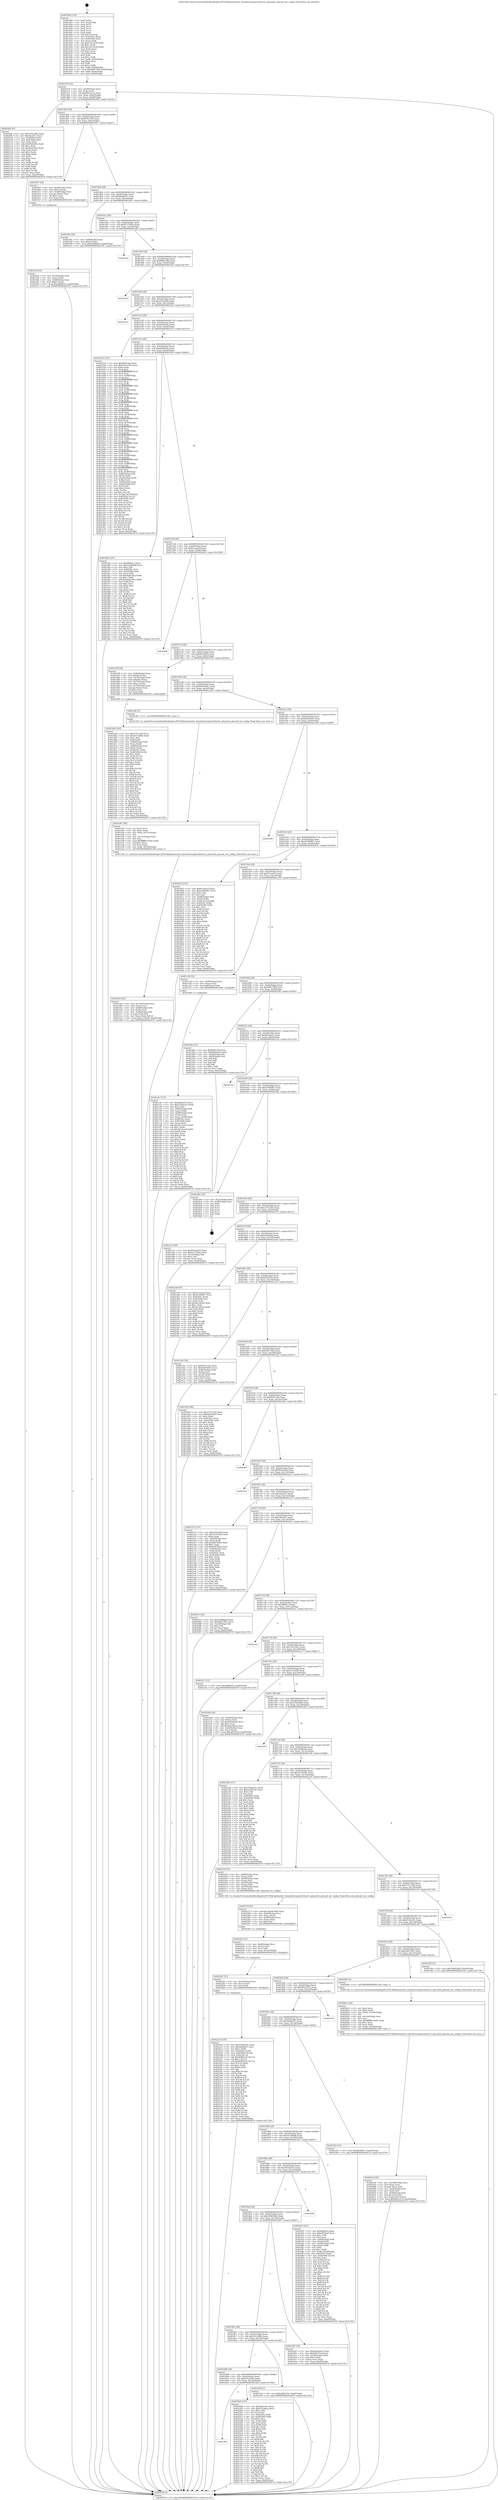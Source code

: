 digraph "0x401400" {
  label = "0x401400 (/mnt/c/Users/mathe/Desktop/tcc/POCII/binaries/extr_linuxdriverspinctrlstm32..pinconf.h_pinconf_set_config_Final-ollvm.out::main(0))"
  labelloc = "t"
  node[shape=record]

  Entry [label="",width=0.3,height=0.3,shape=circle,fillcolor=black,style=filled]
  "0x401474" [label="{
     0x401474 [32]\l
     | [instrs]\l
     &nbsp;&nbsp;0x401474 \<+6\>: mov -0xa0(%rbp),%eax\l
     &nbsp;&nbsp;0x40147a \<+2\>: mov %eax,%ecx\l
     &nbsp;&nbsp;0x40147c \<+6\>: sub $0x8401ac76,%ecx\l
     &nbsp;&nbsp;0x401482 \<+6\>: mov %eax,-0xb4(%rbp)\l
     &nbsp;&nbsp;0x401488 \<+6\>: mov %ecx,-0xb8(%rbp)\l
     &nbsp;&nbsp;0x40148e \<+6\>: je 00000000004020fa \<main+0xcfa\>\l
  }"]
  "0x4020fa" [label="{
     0x4020fa [91]\l
     | [instrs]\l
     &nbsp;&nbsp;0x4020fa \<+5\>: mov $0xa25ea2bb,%eax\l
     &nbsp;&nbsp;0x4020ff \<+5\>: mov $0xc0a3d11,%ecx\l
     &nbsp;&nbsp;0x402104 \<+7\>: mov 0x40505c,%edx\l
     &nbsp;&nbsp;0x40210b \<+7\>: mov 0x405060,%esi\l
     &nbsp;&nbsp;0x402112 \<+2\>: mov %edx,%edi\l
     &nbsp;&nbsp;0x402114 \<+6\>: add $0xf5b0cb62,%edi\l
     &nbsp;&nbsp;0x40211a \<+3\>: sub $0x1,%edi\l
     &nbsp;&nbsp;0x40211d \<+6\>: sub $0xf5b0cb62,%edi\l
     &nbsp;&nbsp;0x402123 \<+3\>: imul %edi,%edx\l
     &nbsp;&nbsp;0x402126 \<+3\>: and $0x1,%edx\l
     &nbsp;&nbsp;0x402129 \<+3\>: cmp $0x0,%edx\l
     &nbsp;&nbsp;0x40212c \<+4\>: sete %r8b\l
     &nbsp;&nbsp;0x402130 \<+3\>: cmp $0xa,%esi\l
     &nbsp;&nbsp;0x402133 \<+4\>: setl %r9b\l
     &nbsp;&nbsp;0x402137 \<+3\>: mov %r8b,%r10b\l
     &nbsp;&nbsp;0x40213a \<+3\>: and %r9b,%r10b\l
     &nbsp;&nbsp;0x40213d \<+3\>: xor %r9b,%r8b\l
     &nbsp;&nbsp;0x402140 \<+3\>: or %r8b,%r10b\l
     &nbsp;&nbsp;0x402143 \<+4\>: test $0x1,%r10b\l
     &nbsp;&nbsp;0x402147 \<+3\>: cmovne %ecx,%eax\l
     &nbsp;&nbsp;0x40214a \<+6\>: mov %eax,-0xa0(%rbp)\l
     &nbsp;&nbsp;0x402150 \<+5\>: jmp 0000000000402678 \<main+0x1278\>\l
  }"]
  "0x401494" [label="{
     0x401494 [28]\l
     | [instrs]\l
     &nbsp;&nbsp;0x401494 \<+5\>: jmp 0000000000401499 \<main+0x99\>\l
     &nbsp;&nbsp;0x401499 \<+6\>: mov -0xb4(%rbp),%eax\l
     &nbsp;&nbsp;0x40149f \<+5\>: sub $0x87f1e1b4,%eax\l
     &nbsp;&nbsp;0x4014a4 \<+6\>: mov %eax,-0xbc(%rbp)\l
     &nbsp;&nbsp;0x4014aa \<+6\>: je 0000000000401f07 \<main+0xb07\>\l
  }"]
  Exit [label="",width=0.3,height=0.3,shape=circle,fillcolor=black,style=filled,peripheries=2]
  "0x401f07" [label="{
     0x401f07 [29]\l
     | [instrs]\l
     &nbsp;&nbsp;0x401f07 \<+4\>: mov -0x58(%rbp),%rax\l
     &nbsp;&nbsp;0x401f0b \<+6\>: movl $0x1,(%rax)\l
     &nbsp;&nbsp;0x401f11 \<+4\>: mov -0x58(%rbp),%rax\l
     &nbsp;&nbsp;0x401f15 \<+3\>: movslq (%rax),%rax\l
     &nbsp;&nbsp;0x401f18 \<+4\>: shl $0x3,%rax\l
     &nbsp;&nbsp;0x401f1c \<+3\>: mov %rax,%rdi\l
     &nbsp;&nbsp;0x401f1f \<+5\>: call 0000000000401050 \<malloc@plt\>\l
     | [calls]\l
     &nbsp;&nbsp;0x401050 \{1\} (unknown)\l
  }"]
  "0x4014b0" [label="{
     0x4014b0 [28]\l
     | [instrs]\l
     &nbsp;&nbsp;0x4014b0 \<+5\>: jmp 00000000004014b5 \<main+0xb5\>\l
     &nbsp;&nbsp;0x4014b5 \<+6\>: mov -0xb4(%rbp),%eax\l
     &nbsp;&nbsp;0x4014bb \<+5\>: sub $0x89cbdf11,%eax\l
     &nbsp;&nbsp;0x4014c0 \<+6\>: mov %eax,-0xc0(%rbp)\l
     &nbsp;&nbsp;0x4014c6 \<+6\>: je 000000000040238c \<main+0xf8c\>\l
  }"]
  "0x4022c0" [label="{
     0x4022c0 [154]\l
     | [instrs]\l
     &nbsp;&nbsp;0x4022c0 \<+5\>: mov $0x55ded141,%eax\l
     &nbsp;&nbsp;0x4022c5 \<+5\>: mov $0x4dda6f27,%esi\l
     &nbsp;&nbsp;0x4022ca \<+3\>: mov $0x1,%r8b\l
     &nbsp;&nbsp;0x4022cd \<+8\>: mov 0x40505c,%r9d\l
     &nbsp;&nbsp;0x4022d5 \<+8\>: mov 0x405060,%r10d\l
     &nbsp;&nbsp;0x4022dd \<+3\>: mov %r9d,%r11d\l
     &nbsp;&nbsp;0x4022e0 \<+7\>: add $0x40f85e55,%r11d\l
     &nbsp;&nbsp;0x4022e7 \<+4\>: sub $0x1,%r11d\l
     &nbsp;&nbsp;0x4022eb \<+7\>: sub $0x40f85e55,%r11d\l
     &nbsp;&nbsp;0x4022f2 \<+4\>: imul %r11d,%r9d\l
     &nbsp;&nbsp;0x4022f6 \<+4\>: and $0x1,%r9d\l
     &nbsp;&nbsp;0x4022fa \<+4\>: cmp $0x0,%r9d\l
     &nbsp;&nbsp;0x4022fe \<+3\>: sete %bl\l
     &nbsp;&nbsp;0x402301 \<+4\>: cmp $0xa,%r10d\l
     &nbsp;&nbsp;0x402305 \<+4\>: setl %r14b\l
     &nbsp;&nbsp;0x402309 \<+3\>: mov %bl,%r15b\l
     &nbsp;&nbsp;0x40230c \<+4\>: xor $0xff,%r15b\l
     &nbsp;&nbsp;0x402310 \<+3\>: mov %r14b,%r12b\l
     &nbsp;&nbsp;0x402313 \<+4\>: xor $0xff,%r12b\l
     &nbsp;&nbsp;0x402317 \<+4\>: xor $0x0,%r8b\l
     &nbsp;&nbsp;0x40231b \<+3\>: mov %r15b,%r13b\l
     &nbsp;&nbsp;0x40231e \<+4\>: and $0x0,%r13b\l
     &nbsp;&nbsp;0x402322 \<+3\>: and %r8b,%bl\l
     &nbsp;&nbsp;0x402325 \<+3\>: mov %r12b,%cl\l
     &nbsp;&nbsp;0x402328 \<+3\>: and $0x0,%cl\l
     &nbsp;&nbsp;0x40232b \<+3\>: and %r8b,%r14b\l
     &nbsp;&nbsp;0x40232e \<+3\>: or %bl,%r13b\l
     &nbsp;&nbsp;0x402331 \<+3\>: or %r14b,%cl\l
     &nbsp;&nbsp;0x402334 \<+3\>: xor %cl,%r13b\l
     &nbsp;&nbsp;0x402337 \<+3\>: or %r12b,%r15b\l
     &nbsp;&nbsp;0x40233a \<+4\>: xor $0xff,%r15b\l
     &nbsp;&nbsp;0x40233e \<+4\>: or $0x0,%r8b\l
     &nbsp;&nbsp;0x402342 \<+3\>: and %r8b,%r15b\l
     &nbsp;&nbsp;0x402345 \<+3\>: or %r15b,%r13b\l
     &nbsp;&nbsp;0x402348 \<+4\>: test $0x1,%r13b\l
     &nbsp;&nbsp;0x40234c \<+3\>: cmovne %esi,%eax\l
     &nbsp;&nbsp;0x40234f \<+6\>: mov %eax,-0xa0(%rbp)\l
     &nbsp;&nbsp;0x402355 \<+5\>: jmp 0000000000402678 \<main+0x1278\>\l
  }"]
  "0x40238c" [label="{
     0x40238c [28]\l
     | [instrs]\l
     &nbsp;&nbsp;0x40238c \<+7\>: mov -0x98(%rbp),%rax\l
     &nbsp;&nbsp;0x402393 \<+6\>: movl $0x0,(%rax)\l
     &nbsp;&nbsp;0x402399 \<+10\>: movl $0xe9a89aab,-0xa0(%rbp)\l
     &nbsp;&nbsp;0x4023a3 \<+5\>: jmp 0000000000402678 \<main+0x1278\>\l
  }"]
  "0x4014cc" [label="{
     0x4014cc [28]\l
     | [instrs]\l
     &nbsp;&nbsp;0x4014cc \<+5\>: jmp 00000000004014d1 \<main+0xd1\>\l
     &nbsp;&nbsp;0x4014d1 \<+6\>: mov -0xb4(%rbp),%eax\l
     &nbsp;&nbsp;0x4014d7 \<+5\>: sub $0x97c792ba,%eax\l
     &nbsp;&nbsp;0x4014dc \<+6\>: mov %eax,-0xc4(%rbp)\l
     &nbsp;&nbsp;0x4014e2 \<+6\>: je 0000000000401a9c \<main+0x69c\>\l
  }"]
  "0x4022b1" [label="{
     0x4022b1 [15]\l
     | [instrs]\l
     &nbsp;&nbsp;0x4022b1 \<+4\>: mov -0x50(%rbp),%rcx\l
     &nbsp;&nbsp;0x4022b5 \<+3\>: mov (%rcx),%rcx\l
     &nbsp;&nbsp;0x4022b8 \<+3\>: mov %rcx,%rdi\l
     &nbsp;&nbsp;0x4022bb \<+5\>: call 0000000000401030 \<free@plt\>\l
     | [calls]\l
     &nbsp;&nbsp;0x401030 \{1\} (unknown)\l
  }"]
  "0x401a9c" [label="{
     0x401a9c\l
  }", style=dashed]
  "0x4014e8" [label="{
     0x4014e8 [28]\l
     | [instrs]\l
     &nbsp;&nbsp;0x4014e8 \<+5\>: jmp 00000000004014ed \<main+0xed\>\l
     &nbsp;&nbsp;0x4014ed \<+6\>: mov -0xb4(%rbp),%eax\l
     &nbsp;&nbsp;0x4014f3 \<+5\>: sub $0x989bcdde,%eax\l
     &nbsp;&nbsp;0x4014f8 \<+6\>: mov %eax,-0xc8(%rbp)\l
     &nbsp;&nbsp;0x4014fe \<+6\>: je 0000000000401b2f \<main+0x72f\>\l
  }"]
  "0x40229c" [label="{
     0x40229c [21]\l
     | [instrs]\l
     &nbsp;&nbsp;0x40229c \<+4\>: mov -0x68(%rbp),%rcx\l
     &nbsp;&nbsp;0x4022a0 \<+3\>: mov (%rcx),%rcx\l
     &nbsp;&nbsp;0x4022a3 \<+3\>: mov %rcx,%rdi\l
     &nbsp;&nbsp;0x4022a6 \<+6\>: mov %eax,-0x16c(%rbp)\l
     &nbsp;&nbsp;0x4022ac \<+5\>: call 0000000000401030 \<free@plt\>\l
     | [calls]\l
     &nbsp;&nbsp;0x401030 \{1\} (unknown)\l
  }"]
  "0x401b2f" [label="{
     0x401b2f\l
  }", style=dashed]
  "0x401504" [label="{
     0x401504 [28]\l
     | [instrs]\l
     &nbsp;&nbsp;0x401504 \<+5\>: jmp 0000000000401509 \<main+0x109\>\l
     &nbsp;&nbsp;0x401509 \<+6\>: mov -0xb4(%rbp),%eax\l
     &nbsp;&nbsp;0x40150f \<+5\>: sub $0xa25ea2bb,%eax\l
     &nbsp;&nbsp;0x401514 \<+6\>: mov %eax,-0xcc(%rbp)\l
     &nbsp;&nbsp;0x40151a \<+6\>: je 00000000004025c6 \<main+0x11c6\>\l
  }"]
  "0x40227f" [label="{
     0x40227f [29]\l
     | [instrs]\l
     &nbsp;&nbsp;0x40227f \<+10\>: movabs $0x4030b6,%rdi\l
     &nbsp;&nbsp;0x402289 \<+4\>: mov -0x40(%rbp),%rcx\l
     &nbsp;&nbsp;0x40228d \<+2\>: mov %eax,(%rcx)\l
     &nbsp;&nbsp;0x40228f \<+4\>: mov -0x40(%rbp),%rcx\l
     &nbsp;&nbsp;0x402293 \<+2\>: mov (%rcx),%esi\l
     &nbsp;&nbsp;0x402295 \<+2\>: mov $0x0,%al\l
     &nbsp;&nbsp;0x402297 \<+5\>: call 0000000000401040 \<printf@plt\>\l
     | [calls]\l
     &nbsp;&nbsp;0x401040 \{1\} (unknown)\l
  }"]
  "0x4025c6" [label="{
     0x4025c6\l
  }", style=dashed]
  "0x401520" [label="{
     0x401520 [28]\l
     | [instrs]\l
     &nbsp;&nbsp;0x401520 \<+5\>: jmp 0000000000401525 \<main+0x125\>\l
     &nbsp;&nbsp;0x401525 \<+6\>: mov -0xb4(%rbp),%eax\l
     &nbsp;&nbsp;0x40152b \<+5\>: sub $0xad64ac0a,%eax\l
     &nbsp;&nbsp;0x401530 \<+6\>: mov %eax,-0xd0(%rbp)\l
     &nbsp;&nbsp;0x401536 \<+6\>: je 0000000000401933 \<main+0x533\>\l
  }"]
  "0x4020cd" [label="{
     0x4020cd [45]\l
     | [instrs]\l
     &nbsp;&nbsp;0x4020cd \<+6\>: mov -0x168(%rbp),%ecx\l
     &nbsp;&nbsp;0x4020d3 \<+3\>: imul %eax,%ecx\l
     &nbsp;&nbsp;0x4020d6 \<+3\>: movslq %ecx,%rdi\l
     &nbsp;&nbsp;0x4020d9 \<+4\>: mov -0x50(%rbp),%r8\l
     &nbsp;&nbsp;0x4020dd \<+3\>: mov (%r8),%r8\l
     &nbsp;&nbsp;0x4020e0 \<+4\>: mov -0x48(%rbp),%r9\l
     &nbsp;&nbsp;0x4020e4 \<+3\>: movslq (%r9),%r9\l
     &nbsp;&nbsp;0x4020e7 \<+4\>: mov %rdi,(%r8,%r9,8)\l
     &nbsp;&nbsp;0x4020eb \<+10\>: movl $0x8401ac76,-0xa0(%rbp)\l
     &nbsp;&nbsp;0x4020f5 \<+5\>: jmp 0000000000402678 \<main+0x1278\>\l
  }"]
  "0x401933" [label="{
     0x401933 [331]\l
     | [instrs]\l
     &nbsp;&nbsp;0x401933 \<+5\>: mov $0xf6fd7c6d,%eax\l
     &nbsp;&nbsp;0x401938 \<+5\>: mov $0xe374c303,%ecx\l
     &nbsp;&nbsp;0x40193d \<+2\>: xor %edx,%edx\l
     &nbsp;&nbsp;0x40193f \<+3\>: mov %rsp,%rsi\l
     &nbsp;&nbsp;0x401942 \<+4\>: add $0xfffffffffffffff0,%rsi\l
     &nbsp;&nbsp;0x401946 \<+3\>: mov %rsi,%rsp\l
     &nbsp;&nbsp;0x401949 \<+7\>: mov %rsi,-0x98(%rbp)\l
     &nbsp;&nbsp;0x401950 \<+3\>: mov %rsp,%rsi\l
     &nbsp;&nbsp;0x401953 \<+4\>: add $0xfffffffffffffff0,%rsi\l
     &nbsp;&nbsp;0x401957 \<+3\>: mov %rsi,%rsp\l
     &nbsp;&nbsp;0x40195a \<+3\>: mov %rsp,%rdi\l
     &nbsp;&nbsp;0x40195d \<+4\>: add $0xfffffffffffffff0,%rdi\l
     &nbsp;&nbsp;0x401961 \<+3\>: mov %rdi,%rsp\l
     &nbsp;&nbsp;0x401964 \<+7\>: mov %rdi,-0x90(%rbp)\l
     &nbsp;&nbsp;0x40196b \<+3\>: mov %rsp,%rdi\l
     &nbsp;&nbsp;0x40196e \<+4\>: add $0xfffffffffffffff0,%rdi\l
     &nbsp;&nbsp;0x401972 \<+3\>: mov %rdi,%rsp\l
     &nbsp;&nbsp;0x401975 \<+7\>: mov %rdi,-0x88(%rbp)\l
     &nbsp;&nbsp;0x40197c \<+3\>: mov %rsp,%rdi\l
     &nbsp;&nbsp;0x40197f \<+4\>: add $0xfffffffffffffff0,%rdi\l
     &nbsp;&nbsp;0x401983 \<+3\>: mov %rdi,%rsp\l
     &nbsp;&nbsp;0x401986 \<+4\>: mov %rdi,-0x80(%rbp)\l
     &nbsp;&nbsp;0x40198a \<+3\>: mov %rsp,%rdi\l
     &nbsp;&nbsp;0x40198d \<+4\>: add $0xfffffffffffffff0,%rdi\l
     &nbsp;&nbsp;0x401991 \<+3\>: mov %rdi,%rsp\l
     &nbsp;&nbsp;0x401994 \<+4\>: mov %rdi,-0x78(%rbp)\l
     &nbsp;&nbsp;0x401998 \<+3\>: mov %rsp,%rdi\l
     &nbsp;&nbsp;0x40199b \<+4\>: add $0xfffffffffffffff0,%rdi\l
     &nbsp;&nbsp;0x40199f \<+3\>: mov %rdi,%rsp\l
     &nbsp;&nbsp;0x4019a2 \<+4\>: mov %rdi,-0x70(%rbp)\l
     &nbsp;&nbsp;0x4019a6 \<+3\>: mov %rsp,%rdi\l
     &nbsp;&nbsp;0x4019a9 \<+4\>: add $0xfffffffffffffff0,%rdi\l
     &nbsp;&nbsp;0x4019ad \<+3\>: mov %rdi,%rsp\l
     &nbsp;&nbsp;0x4019b0 \<+4\>: mov %rdi,-0x68(%rbp)\l
     &nbsp;&nbsp;0x4019b4 \<+3\>: mov %rsp,%rdi\l
     &nbsp;&nbsp;0x4019b7 \<+4\>: add $0xfffffffffffffff0,%rdi\l
     &nbsp;&nbsp;0x4019bb \<+3\>: mov %rdi,%rsp\l
     &nbsp;&nbsp;0x4019be \<+4\>: mov %rdi,-0x60(%rbp)\l
     &nbsp;&nbsp;0x4019c2 \<+3\>: mov %rsp,%rdi\l
     &nbsp;&nbsp;0x4019c5 \<+4\>: add $0xfffffffffffffff0,%rdi\l
     &nbsp;&nbsp;0x4019c9 \<+3\>: mov %rdi,%rsp\l
     &nbsp;&nbsp;0x4019cc \<+4\>: mov %rdi,-0x58(%rbp)\l
     &nbsp;&nbsp;0x4019d0 \<+3\>: mov %rsp,%rdi\l
     &nbsp;&nbsp;0x4019d3 \<+4\>: add $0xfffffffffffffff0,%rdi\l
     &nbsp;&nbsp;0x4019d7 \<+3\>: mov %rdi,%rsp\l
     &nbsp;&nbsp;0x4019da \<+4\>: mov %rdi,-0x50(%rbp)\l
     &nbsp;&nbsp;0x4019de \<+3\>: mov %rsp,%rdi\l
     &nbsp;&nbsp;0x4019e1 \<+4\>: add $0xfffffffffffffff0,%rdi\l
     &nbsp;&nbsp;0x4019e5 \<+3\>: mov %rdi,%rsp\l
     &nbsp;&nbsp;0x4019e8 \<+4\>: mov %rdi,-0x48(%rbp)\l
     &nbsp;&nbsp;0x4019ec \<+3\>: mov %rsp,%rdi\l
     &nbsp;&nbsp;0x4019ef \<+4\>: add $0xfffffffffffffff0,%rdi\l
     &nbsp;&nbsp;0x4019f3 \<+3\>: mov %rdi,%rsp\l
     &nbsp;&nbsp;0x4019f6 \<+4\>: mov %rdi,-0x40(%rbp)\l
     &nbsp;&nbsp;0x4019fa \<+7\>: mov -0x98(%rbp),%rdi\l
     &nbsp;&nbsp;0x401a01 \<+6\>: movl $0x0,(%rdi)\l
     &nbsp;&nbsp;0x401a07 \<+7\>: mov -0xa4(%rbp),%r8d\l
     &nbsp;&nbsp;0x401a0e \<+3\>: mov %r8d,(%rsi)\l
     &nbsp;&nbsp;0x401a11 \<+7\>: mov -0x90(%rbp),%rdi\l
     &nbsp;&nbsp;0x401a18 \<+7\>: mov -0xb0(%rbp),%r9\l
     &nbsp;&nbsp;0x401a1f \<+3\>: mov %r9,(%rdi)\l
     &nbsp;&nbsp;0x401a22 \<+3\>: cmpl $0x2,(%rsi)\l
     &nbsp;&nbsp;0x401a25 \<+4\>: setne %r10b\l
     &nbsp;&nbsp;0x401a29 \<+4\>: and $0x1,%r10b\l
     &nbsp;&nbsp;0x401a2d \<+4\>: mov %r10b,-0x35(%rbp)\l
     &nbsp;&nbsp;0x401a31 \<+8\>: mov 0x40505c,%r11d\l
     &nbsp;&nbsp;0x401a39 \<+7\>: mov 0x405060,%ebx\l
     &nbsp;&nbsp;0x401a40 \<+3\>: sub $0x1,%edx\l
     &nbsp;&nbsp;0x401a43 \<+3\>: mov %r11d,%r14d\l
     &nbsp;&nbsp;0x401a46 \<+3\>: add %edx,%r14d\l
     &nbsp;&nbsp;0x401a49 \<+4\>: imul %r14d,%r11d\l
     &nbsp;&nbsp;0x401a4d \<+4\>: and $0x1,%r11d\l
     &nbsp;&nbsp;0x401a51 \<+4\>: cmp $0x0,%r11d\l
     &nbsp;&nbsp;0x401a55 \<+4\>: sete %r10b\l
     &nbsp;&nbsp;0x401a59 \<+3\>: cmp $0xa,%ebx\l
     &nbsp;&nbsp;0x401a5c \<+4\>: setl %r15b\l
     &nbsp;&nbsp;0x401a60 \<+3\>: mov %r10b,%r12b\l
     &nbsp;&nbsp;0x401a63 \<+3\>: and %r15b,%r12b\l
     &nbsp;&nbsp;0x401a66 \<+3\>: xor %r15b,%r10b\l
     &nbsp;&nbsp;0x401a69 \<+3\>: or %r10b,%r12b\l
     &nbsp;&nbsp;0x401a6c \<+4\>: test $0x1,%r12b\l
     &nbsp;&nbsp;0x401a70 \<+3\>: cmovne %ecx,%eax\l
     &nbsp;&nbsp;0x401a73 \<+6\>: mov %eax,-0xa0(%rbp)\l
     &nbsp;&nbsp;0x401a79 \<+5\>: jmp 0000000000402678 \<main+0x1278\>\l
  }"]
  "0x40153c" [label="{
     0x40153c [28]\l
     | [instrs]\l
     &nbsp;&nbsp;0x40153c \<+5\>: jmp 0000000000401541 \<main+0x141\>\l
     &nbsp;&nbsp;0x401541 \<+6\>: mov -0xb4(%rbp),%eax\l
     &nbsp;&nbsp;0x401547 \<+5\>: sub $0xadb8fe3a,%eax\l
     &nbsp;&nbsp;0x40154c \<+6\>: mov %eax,-0xd4(%rbp)\l
     &nbsp;&nbsp;0x401552 \<+6\>: je 0000000000401f44 \<main+0xb44\>\l
  }"]
  "0x4020a1" [label="{
     0x4020a1 [44]\l
     | [instrs]\l
     &nbsp;&nbsp;0x4020a1 \<+2\>: xor %ecx,%ecx\l
     &nbsp;&nbsp;0x4020a3 \<+5\>: mov $0x2,%edx\l
     &nbsp;&nbsp;0x4020a8 \<+6\>: mov %edx,-0x164(%rbp)\l
     &nbsp;&nbsp;0x4020ae \<+1\>: cltd\l
     &nbsp;&nbsp;0x4020af \<+6\>: mov -0x164(%rbp),%esi\l
     &nbsp;&nbsp;0x4020b5 \<+2\>: idiv %esi\l
     &nbsp;&nbsp;0x4020b7 \<+6\>: imul $0xfffffffe,%edx,%edx\l
     &nbsp;&nbsp;0x4020bd \<+3\>: sub $0x1,%ecx\l
     &nbsp;&nbsp;0x4020c0 \<+2\>: sub %ecx,%edx\l
     &nbsp;&nbsp;0x4020c2 \<+6\>: mov %edx,-0x168(%rbp)\l
     &nbsp;&nbsp;0x4020c8 \<+5\>: call 0000000000401160 \<next_i\>\l
     | [calls]\l
     &nbsp;&nbsp;0x401160 \{1\} (/mnt/c/Users/mathe/Desktop/tcc/POCII/binaries/extr_linuxdriverspinctrlstm32..pinconf.h_pinconf_set_config_Final-ollvm.out::next_i)\l
  }"]
  "0x401f44" [label="{
     0x401f44 [147]\l
     | [instrs]\l
     &nbsp;&nbsp;0x401f44 \<+5\>: mov $0xf9882ca,%eax\l
     &nbsp;&nbsp;0x401f49 \<+5\>: mov $0x55cd0bd8,%ecx\l
     &nbsp;&nbsp;0x401f4e \<+2\>: mov $0x1,%dl\l
     &nbsp;&nbsp;0x401f50 \<+7\>: mov 0x40505c,%esi\l
     &nbsp;&nbsp;0x401f57 \<+7\>: mov 0x405060,%edi\l
     &nbsp;&nbsp;0x401f5e \<+3\>: mov %esi,%r8d\l
     &nbsp;&nbsp;0x401f61 \<+7\>: sub $0xd4ab19ce,%r8d\l
     &nbsp;&nbsp;0x401f68 \<+4\>: sub $0x1,%r8d\l
     &nbsp;&nbsp;0x401f6c \<+7\>: add $0xd4ab19ce,%r8d\l
     &nbsp;&nbsp;0x401f73 \<+4\>: imul %r8d,%esi\l
     &nbsp;&nbsp;0x401f77 \<+3\>: and $0x1,%esi\l
     &nbsp;&nbsp;0x401f7a \<+3\>: cmp $0x0,%esi\l
     &nbsp;&nbsp;0x401f7d \<+4\>: sete %r9b\l
     &nbsp;&nbsp;0x401f81 \<+3\>: cmp $0xa,%edi\l
     &nbsp;&nbsp;0x401f84 \<+4\>: setl %r10b\l
     &nbsp;&nbsp;0x401f88 \<+3\>: mov %r9b,%r11b\l
     &nbsp;&nbsp;0x401f8b \<+4\>: xor $0xff,%r11b\l
     &nbsp;&nbsp;0x401f8f \<+3\>: mov %r10b,%bl\l
     &nbsp;&nbsp;0x401f92 \<+3\>: xor $0xff,%bl\l
     &nbsp;&nbsp;0x401f95 \<+3\>: xor $0x0,%dl\l
     &nbsp;&nbsp;0x401f98 \<+3\>: mov %r11b,%r14b\l
     &nbsp;&nbsp;0x401f9b \<+4\>: and $0x0,%r14b\l
     &nbsp;&nbsp;0x401f9f \<+3\>: and %dl,%r9b\l
     &nbsp;&nbsp;0x401fa2 \<+3\>: mov %bl,%r15b\l
     &nbsp;&nbsp;0x401fa5 \<+4\>: and $0x0,%r15b\l
     &nbsp;&nbsp;0x401fa9 \<+3\>: and %dl,%r10b\l
     &nbsp;&nbsp;0x401fac \<+3\>: or %r9b,%r14b\l
     &nbsp;&nbsp;0x401faf \<+3\>: or %r10b,%r15b\l
     &nbsp;&nbsp;0x401fb2 \<+3\>: xor %r15b,%r14b\l
     &nbsp;&nbsp;0x401fb5 \<+3\>: or %bl,%r11b\l
     &nbsp;&nbsp;0x401fb8 \<+4\>: xor $0xff,%r11b\l
     &nbsp;&nbsp;0x401fbc \<+3\>: or $0x0,%dl\l
     &nbsp;&nbsp;0x401fbf \<+3\>: and %dl,%r11b\l
     &nbsp;&nbsp;0x401fc2 \<+3\>: or %r11b,%r14b\l
     &nbsp;&nbsp;0x401fc5 \<+4\>: test $0x1,%r14b\l
     &nbsp;&nbsp;0x401fc9 \<+3\>: cmovne %ecx,%eax\l
     &nbsp;&nbsp;0x401fcc \<+6\>: mov %eax,-0xa0(%rbp)\l
     &nbsp;&nbsp;0x401fd2 \<+5\>: jmp 0000000000402678 \<main+0x1278\>\l
  }"]
  "0x401558" [label="{
     0x401558 [28]\l
     | [instrs]\l
     &nbsp;&nbsp;0x401558 \<+5\>: jmp 000000000040155d \<main+0x15d\>\l
     &nbsp;&nbsp;0x40155d \<+6\>: mov -0xb4(%rbp),%eax\l
     &nbsp;&nbsp;0x401563 \<+5\>: sub $0xb1ceaa1f,%eax\l
     &nbsp;&nbsp;0x401568 \<+6\>: mov %eax,-0xd8(%rbp)\l
     &nbsp;&nbsp;0x40156e \<+6\>: je 0000000000402660 \<main+0x1260\>\l
  }"]
  "0x401f24" [label="{
     0x401f24 [32]\l
     | [instrs]\l
     &nbsp;&nbsp;0x401f24 \<+4\>: mov -0x50(%rbp),%rdi\l
     &nbsp;&nbsp;0x401f28 \<+3\>: mov %rax,(%rdi)\l
     &nbsp;&nbsp;0x401f2b \<+4\>: mov -0x48(%rbp),%rax\l
     &nbsp;&nbsp;0x401f2f \<+6\>: movl $0x0,(%rax)\l
     &nbsp;&nbsp;0x401f35 \<+10\>: movl $0xadb8fe3a,-0xa0(%rbp)\l
     &nbsp;&nbsp;0x401f3f \<+5\>: jmp 0000000000402678 \<main+0x1278\>\l
  }"]
  "0x402660" [label="{
     0x402660\l
  }", style=dashed]
  "0x401574" [label="{
     0x401574 [28]\l
     | [instrs]\l
     &nbsp;&nbsp;0x401574 \<+5\>: jmp 0000000000401579 \<main+0x179\>\l
     &nbsp;&nbsp;0x401579 \<+6\>: mov -0xb4(%rbp),%eax\l
     &nbsp;&nbsp;0x40157f \<+5\>: sub $0xb84c4d26,%eax\l
     &nbsp;&nbsp;0x401584 \<+6\>: mov %eax,-0xdc(%rbp)\l
     &nbsp;&nbsp;0x40158a \<+6\>: je 0000000000401d7b \<main+0x97b\>\l
  }"]
  "0x401eb3" [label="{
     0x401eb3 [42]\l
     | [instrs]\l
     &nbsp;&nbsp;0x401eb3 \<+6\>: mov -0x160(%rbp),%ecx\l
     &nbsp;&nbsp;0x401eb9 \<+3\>: imul %eax,%ecx\l
     &nbsp;&nbsp;0x401ebc \<+4\>: mov -0x68(%rbp),%rdi\l
     &nbsp;&nbsp;0x401ec0 \<+3\>: mov (%rdi),%rdi\l
     &nbsp;&nbsp;0x401ec3 \<+4\>: mov -0x60(%rbp),%r8\l
     &nbsp;&nbsp;0x401ec7 \<+3\>: movslq (%r8),%r8\l
     &nbsp;&nbsp;0x401eca \<+4\>: mov %ecx,(%rdi,%r8,4)\l
     &nbsp;&nbsp;0x401ece \<+10\>: movl $0x1c37dcfb,-0xa0(%rbp)\l
     &nbsp;&nbsp;0x401ed8 \<+5\>: jmp 0000000000402678 \<main+0x1278\>\l
  }"]
  "0x401d7b" [label="{
     0x401d7b [50]\l
     | [instrs]\l
     &nbsp;&nbsp;0x401d7b \<+4\>: mov -0x80(%rbp),%rax\l
     &nbsp;&nbsp;0x401d7f \<+6\>: movl $0x64,(%rax)\l
     &nbsp;&nbsp;0x401d85 \<+4\>: mov -0x78(%rbp),%rax\l
     &nbsp;&nbsp;0x401d89 \<+7\>: movq $0x64,(%rax)\l
     &nbsp;&nbsp;0x401d90 \<+4\>: mov -0x70(%rbp),%rax\l
     &nbsp;&nbsp;0x401d94 \<+6\>: movl $0x1,(%rax)\l
     &nbsp;&nbsp;0x401d9a \<+4\>: mov -0x70(%rbp),%rax\l
     &nbsp;&nbsp;0x401d9e \<+3\>: movslq (%rax),%rax\l
     &nbsp;&nbsp;0x401da1 \<+4\>: shl $0x2,%rax\l
     &nbsp;&nbsp;0x401da5 \<+3\>: mov %rax,%rdi\l
     &nbsp;&nbsp;0x401da8 \<+5\>: call 0000000000401050 \<malloc@plt\>\l
     | [calls]\l
     &nbsp;&nbsp;0x401050 \{1\} (unknown)\l
  }"]
  "0x401590" [label="{
     0x401590 [28]\l
     | [instrs]\l
     &nbsp;&nbsp;0x401590 \<+5\>: jmp 0000000000401595 \<main+0x195\>\l
     &nbsp;&nbsp;0x401595 \<+6\>: mov -0xb4(%rbp),%eax\l
     &nbsp;&nbsp;0x40159b \<+5\>: sub $0xb9493641,%eax\l
     &nbsp;&nbsp;0x4015a0 \<+6\>: mov %eax,-0xe0(%rbp)\l
     &nbsp;&nbsp;0x4015a6 \<+6\>: je 0000000000401e82 \<main+0xa82\>\l
  }"]
  "0x401e87" [label="{
     0x401e87 [44]\l
     | [instrs]\l
     &nbsp;&nbsp;0x401e87 \<+2\>: xor %ecx,%ecx\l
     &nbsp;&nbsp;0x401e89 \<+5\>: mov $0x2,%edx\l
     &nbsp;&nbsp;0x401e8e \<+6\>: mov %edx,-0x15c(%rbp)\l
     &nbsp;&nbsp;0x401e94 \<+1\>: cltd\l
     &nbsp;&nbsp;0x401e95 \<+6\>: mov -0x15c(%rbp),%esi\l
     &nbsp;&nbsp;0x401e9b \<+2\>: idiv %esi\l
     &nbsp;&nbsp;0x401e9d \<+6\>: imul $0xfffffffe,%edx,%edx\l
     &nbsp;&nbsp;0x401ea3 \<+3\>: sub $0x1,%ecx\l
     &nbsp;&nbsp;0x401ea6 \<+2\>: sub %ecx,%edx\l
     &nbsp;&nbsp;0x401ea8 \<+6\>: mov %edx,-0x160(%rbp)\l
     &nbsp;&nbsp;0x401eae \<+5\>: call 0000000000401160 \<next_i\>\l
     | [calls]\l
     &nbsp;&nbsp;0x401160 \{1\} (/mnt/c/Users/mathe/Desktop/tcc/POCII/binaries/extr_linuxdriverspinctrlstm32..pinconf.h_pinconf_set_config_Final-ollvm.out::next_i)\l
  }"]
  "0x401e82" [label="{
     0x401e82 [5]\l
     | [instrs]\l
     &nbsp;&nbsp;0x401e82 \<+5\>: call 0000000000401160 \<next_i\>\l
     | [calls]\l
     &nbsp;&nbsp;0x401160 \{1\} (/mnt/c/Users/mathe/Desktop/tcc/POCII/binaries/extr_linuxdriverspinctrlstm32..pinconf.h_pinconf_set_config_Final-ollvm.out::next_i)\l
  }"]
  "0x4015ac" [label="{
     0x4015ac [28]\l
     | [instrs]\l
     &nbsp;&nbsp;0x4015ac \<+5\>: jmp 00000000004015b1 \<main+0x1b1\>\l
     &nbsp;&nbsp;0x4015b1 \<+6\>: mov -0xb4(%rbp),%eax\l
     &nbsp;&nbsp;0x4015b7 \<+5\>: sub $0xbeb40a05,%eax\l
     &nbsp;&nbsp;0x4015bc \<+6\>: mov %eax,-0xe4(%rbp)\l
     &nbsp;&nbsp;0x4015c2 \<+6\>: je 0000000000402369 \<main+0xf69\>\l
  }"]
  "0x401dad" [label="{
     0x401dad [162]\l
     | [instrs]\l
     &nbsp;&nbsp;0x401dad \<+5\>: mov $0x3751c430,%ecx\l
     &nbsp;&nbsp;0x401db2 \<+5\>: mov $0x5921df8b,%edx\l
     &nbsp;&nbsp;0x401db7 \<+3\>: mov $0x1,%sil\l
     &nbsp;&nbsp;0x401dba \<+3\>: xor %r8d,%r8d\l
     &nbsp;&nbsp;0x401dbd \<+4\>: mov -0x68(%rbp),%rdi\l
     &nbsp;&nbsp;0x401dc1 \<+3\>: mov %rax,(%rdi)\l
     &nbsp;&nbsp;0x401dc4 \<+4\>: mov -0x60(%rbp),%rax\l
     &nbsp;&nbsp;0x401dc8 \<+6\>: movl $0x0,(%rax)\l
     &nbsp;&nbsp;0x401dce \<+8\>: mov 0x40505c,%r9d\l
     &nbsp;&nbsp;0x401dd6 \<+8\>: mov 0x405060,%r10d\l
     &nbsp;&nbsp;0x401dde \<+4\>: sub $0x1,%r8d\l
     &nbsp;&nbsp;0x401de2 \<+3\>: mov %r9d,%r11d\l
     &nbsp;&nbsp;0x401de5 \<+3\>: add %r8d,%r11d\l
     &nbsp;&nbsp;0x401de8 \<+4\>: imul %r11d,%r9d\l
     &nbsp;&nbsp;0x401dec \<+4\>: and $0x1,%r9d\l
     &nbsp;&nbsp;0x401df0 \<+4\>: cmp $0x0,%r9d\l
     &nbsp;&nbsp;0x401df4 \<+3\>: sete %bl\l
     &nbsp;&nbsp;0x401df7 \<+4\>: cmp $0xa,%r10d\l
     &nbsp;&nbsp;0x401dfb \<+4\>: setl %r14b\l
     &nbsp;&nbsp;0x401dff \<+3\>: mov %bl,%r15b\l
     &nbsp;&nbsp;0x401e02 \<+4\>: xor $0xff,%r15b\l
     &nbsp;&nbsp;0x401e06 \<+3\>: mov %r14b,%r12b\l
     &nbsp;&nbsp;0x401e09 \<+4\>: xor $0xff,%r12b\l
     &nbsp;&nbsp;0x401e0d \<+4\>: xor $0x0,%sil\l
     &nbsp;&nbsp;0x401e11 \<+3\>: mov %r15b,%r13b\l
     &nbsp;&nbsp;0x401e14 \<+4\>: and $0x0,%r13b\l
     &nbsp;&nbsp;0x401e18 \<+3\>: and %sil,%bl\l
     &nbsp;&nbsp;0x401e1b \<+3\>: mov %r12b,%al\l
     &nbsp;&nbsp;0x401e1e \<+2\>: and $0x0,%al\l
     &nbsp;&nbsp;0x401e20 \<+3\>: and %sil,%r14b\l
     &nbsp;&nbsp;0x401e23 \<+3\>: or %bl,%r13b\l
     &nbsp;&nbsp;0x401e26 \<+3\>: or %r14b,%al\l
     &nbsp;&nbsp;0x401e29 \<+3\>: xor %al,%r13b\l
     &nbsp;&nbsp;0x401e2c \<+3\>: or %r12b,%r15b\l
     &nbsp;&nbsp;0x401e2f \<+4\>: xor $0xff,%r15b\l
     &nbsp;&nbsp;0x401e33 \<+4\>: or $0x0,%sil\l
     &nbsp;&nbsp;0x401e37 \<+3\>: and %sil,%r15b\l
     &nbsp;&nbsp;0x401e3a \<+3\>: or %r15b,%r13b\l
     &nbsp;&nbsp;0x401e3d \<+4\>: test $0x1,%r13b\l
     &nbsp;&nbsp;0x401e41 \<+3\>: cmovne %edx,%ecx\l
     &nbsp;&nbsp;0x401e44 \<+6\>: mov %ecx,-0xa0(%rbp)\l
     &nbsp;&nbsp;0x401e4a \<+5\>: jmp 0000000000402678 \<main+0x1278\>\l
  }"]
  "0x402369" [label="{
     0x402369\l
  }", style=dashed]
  "0x4015c8" [label="{
     0x4015c8 [28]\l
     | [instrs]\l
     &nbsp;&nbsp;0x4015c8 \<+5\>: jmp 00000000004015cd \<main+0x1cd\>\l
     &nbsp;&nbsp;0x4015cd \<+6\>: mov -0xb4(%rbp),%eax\l
     &nbsp;&nbsp;0x4015d3 \<+5\>: sub $0xd2368807,%eax\l
     &nbsp;&nbsp;0x4015d8 \<+6\>: mov %eax,-0xe8(%rbp)\l
     &nbsp;&nbsp;0x4015de \<+6\>: je 0000000000402403 \<main+0x1003\>\l
  }"]
  "0x401c4c" [label="{
     0x401c4c [172]\l
     | [instrs]\l
     &nbsp;&nbsp;0x401c4c \<+5\>: mov $0xddcfee51,%ecx\l
     &nbsp;&nbsp;0x401c51 \<+5\>: mov $0x47a0cc41,%edx\l
     &nbsp;&nbsp;0x401c56 \<+3\>: mov $0x1,%sil\l
     &nbsp;&nbsp;0x401c59 \<+7\>: mov -0x88(%rbp),%rdi\l
     &nbsp;&nbsp;0x401c60 \<+2\>: mov %eax,(%rdi)\l
     &nbsp;&nbsp;0x401c62 \<+7\>: mov -0x88(%rbp),%rdi\l
     &nbsp;&nbsp;0x401c69 \<+2\>: mov (%rdi),%eax\l
     &nbsp;&nbsp;0x401c6b \<+3\>: mov %eax,-0x34(%rbp)\l
     &nbsp;&nbsp;0x401c6e \<+7\>: mov 0x40505c,%eax\l
     &nbsp;&nbsp;0x401c75 \<+8\>: mov 0x405060,%r8d\l
     &nbsp;&nbsp;0x401c7d \<+3\>: mov %eax,%r9d\l
     &nbsp;&nbsp;0x401c80 \<+7\>: add $0x5613eec4,%r9d\l
     &nbsp;&nbsp;0x401c87 \<+4\>: sub $0x1,%r9d\l
     &nbsp;&nbsp;0x401c8b \<+7\>: sub $0x5613eec4,%r9d\l
     &nbsp;&nbsp;0x401c92 \<+4\>: imul %r9d,%eax\l
     &nbsp;&nbsp;0x401c96 \<+3\>: and $0x1,%eax\l
     &nbsp;&nbsp;0x401c99 \<+3\>: cmp $0x0,%eax\l
     &nbsp;&nbsp;0x401c9c \<+4\>: sete %r10b\l
     &nbsp;&nbsp;0x401ca0 \<+4\>: cmp $0xa,%r8d\l
     &nbsp;&nbsp;0x401ca4 \<+4\>: setl %r11b\l
     &nbsp;&nbsp;0x401ca8 \<+3\>: mov %r10b,%bl\l
     &nbsp;&nbsp;0x401cab \<+3\>: xor $0xff,%bl\l
     &nbsp;&nbsp;0x401cae \<+3\>: mov %r11b,%r14b\l
     &nbsp;&nbsp;0x401cb1 \<+4\>: xor $0xff,%r14b\l
     &nbsp;&nbsp;0x401cb5 \<+4\>: xor $0x0,%sil\l
     &nbsp;&nbsp;0x401cb9 \<+3\>: mov %bl,%r15b\l
     &nbsp;&nbsp;0x401cbc \<+4\>: and $0x0,%r15b\l
     &nbsp;&nbsp;0x401cc0 \<+3\>: and %sil,%r10b\l
     &nbsp;&nbsp;0x401cc3 \<+3\>: mov %r14b,%r12b\l
     &nbsp;&nbsp;0x401cc6 \<+4\>: and $0x0,%r12b\l
     &nbsp;&nbsp;0x401cca \<+3\>: and %sil,%r11b\l
     &nbsp;&nbsp;0x401ccd \<+3\>: or %r10b,%r15b\l
     &nbsp;&nbsp;0x401cd0 \<+3\>: or %r11b,%r12b\l
     &nbsp;&nbsp;0x401cd3 \<+3\>: xor %r12b,%r15b\l
     &nbsp;&nbsp;0x401cd6 \<+3\>: or %r14b,%bl\l
     &nbsp;&nbsp;0x401cd9 \<+3\>: xor $0xff,%bl\l
     &nbsp;&nbsp;0x401cdc \<+4\>: or $0x0,%sil\l
     &nbsp;&nbsp;0x401ce0 \<+3\>: and %sil,%bl\l
     &nbsp;&nbsp;0x401ce3 \<+3\>: or %bl,%r15b\l
     &nbsp;&nbsp;0x401ce6 \<+4\>: test $0x1,%r15b\l
     &nbsp;&nbsp;0x401cea \<+3\>: cmovne %edx,%ecx\l
     &nbsp;&nbsp;0x401ced \<+6\>: mov %ecx,-0xa0(%rbp)\l
     &nbsp;&nbsp;0x401cf3 \<+5\>: jmp 0000000000402678 \<main+0x1278\>\l
  }"]
  "0x402403" [label="{
     0x402403 [155]\l
     | [instrs]\l
     &nbsp;&nbsp;0x402403 \<+5\>: mov $0xb1ceaa1f,%eax\l
     &nbsp;&nbsp;0x402408 \<+5\>: mov $0xe1865907,%ecx\l
     &nbsp;&nbsp;0x40240d \<+2\>: mov $0x1,%dl\l
     &nbsp;&nbsp;0x40240f \<+2\>: xor %esi,%esi\l
     &nbsp;&nbsp;0x402411 \<+7\>: mov -0x98(%rbp),%rdi\l
     &nbsp;&nbsp;0x402418 \<+3\>: mov (%rdi),%r8d\l
     &nbsp;&nbsp;0x40241b \<+4\>: mov %r8d,-0x2c(%rbp)\l
     &nbsp;&nbsp;0x40241f \<+8\>: mov 0x40505c,%r8d\l
     &nbsp;&nbsp;0x402427 \<+8\>: mov 0x405060,%r9d\l
     &nbsp;&nbsp;0x40242f \<+3\>: sub $0x1,%esi\l
     &nbsp;&nbsp;0x402432 \<+3\>: mov %r8d,%r10d\l
     &nbsp;&nbsp;0x402435 \<+3\>: add %esi,%r10d\l
     &nbsp;&nbsp;0x402438 \<+4\>: imul %r10d,%r8d\l
     &nbsp;&nbsp;0x40243c \<+4\>: and $0x1,%r8d\l
     &nbsp;&nbsp;0x402440 \<+4\>: cmp $0x0,%r8d\l
     &nbsp;&nbsp;0x402444 \<+4\>: sete %r11b\l
     &nbsp;&nbsp;0x402448 \<+4\>: cmp $0xa,%r9d\l
     &nbsp;&nbsp;0x40244c \<+3\>: setl %bl\l
     &nbsp;&nbsp;0x40244f \<+3\>: mov %r11b,%r14b\l
     &nbsp;&nbsp;0x402452 \<+4\>: xor $0xff,%r14b\l
     &nbsp;&nbsp;0x402456 \<+3\>: mov %bl,%r15b\l
     &nbsp;&nbsp;0x402459 \<+4\>: xor $0xff,%r15b\l
     &nbsp;&nbsp;0x40245d \<+3\>: xor $0x1,%dl\l
     &nbsp;&nbsp;0x402460 \<+3\>: mov %r14b,%r12b\l
     &nbsp;&nbsp;0x402463 \<+4\>: and $0xff,%r12b\l
     &nbsp;&nbsp;0x402467 \<+3\>: and %dl,%r11b\l
     &nbsp;&nbsp;0x40246a \<+3\>: mov %r15b,%r13b\l
     &nbsp;&nbsp;0x40246d \<+4\>: and $0xff,%r13b\l
     &nbsp;&nbsp;0x402471 \<+2\>: and %dl,%bl\l
     &nbsp;&nbsp;0x402473 \<+3\>: or %r11b,%r12b\l
     &nbsp;&nbsp;0x402476 \<+3\>: or %bl,%r13b\l
     &nbsp;&nbsp;0x402479 \<+3\>: xor %r13b,%r12b\l
     &nbsp;&nbsp;0x40247c \<+3\>: or %r15b,%r14b\l
     &nbsp;&nbsp;0x40247f \<+4\>: xor $0xff,%r14b\l
     &nbsp;&nbsp;0x402483 \<+3\>: or $0x1,%dl\l
     &nbsp;&nbsp;0x402486 \<+3\>: and %dl,%r14b\l
     &nbsp;&nbsp;0x402489 \<+3\>: or %r14b,%r12b\l
     &nbsp;&nbsp;0x40248c \<+4\>: test $0x1,%r12b\l
     &nbsp;&nbsp;0x402490 \<+3\>: cmovne %ecx,%eax\l
     &nbsp;&nbsp;0x402493 \<+6\>: mov %eax,-0xa0(%rbp)\l
     &nbsp;&nbsp;0x402499 \<+5\>: jmp 0000000000402678 \<main+0x1278\>\l
  }"]
  "0x4015e4" [label="{
     0x4015e4 [28]\l
     | [instrs]\l
     &nbsp;&nbsp;0x4015e4 \<+5\>: jmp 00000000004015e9 \<main+0x1e9\>\l
     &nbsp;&nbsp;0x4015e9 \<+6\>: mov -0xb4(%rbp),%eax\l
     &nbsp;&nbsp;0x4015ef \<+5\>: sub $0xd72ca6ca,%eax\l
     &nbsp;&nbsp;0x4015f4 \<+6\>: mov %eax,-0xec(%rbp)\l
     &nbsp;&nbsp;0x4015fa \<+6\>: je 0000000000401c39 \<main+0x839\>\l
  }"]
  "0x4018f4" [label="{
     0x4018f4\l
  }", style=dashed]
  "0x401c39" [label="{
     0x401c39 [19]\l
     | [instrs]\l
     &nbsp;&nbsp;0x401c39 \<+7\>: mov -0x90(%rbp),%rax\l
     &nbsp;&nbsp;0x401c40 \<+3\>: mov (%rax),%rax\l
     &nbsp;&nbsp;0x401c43 \<+4\>: mov 0x8(%rax),%rdi\l
     &nbsp;&nbsp;0x401c47 \<+5\>: call 0000000000401060 \<atoi@plt\>\l
     | [calls]\l
     &nbsp;&nbsp;0x401060 \{1\} (unknown)\l
  }"]
  "0x401600" [label="{
     0x401600 [28]\l
     | [instrs]\l
     &nbsp;&nbsp;0x401600 \<+5\>: jmp 0000000000401605 \<main+0x205\>\l
     &nbsp;&nbsp;0x401605 \<+6\>: mov -0xb4(%rbp),%eax\l
     &nbsp;&nbsp;0x40160b \<+5\>: sub $0xd987780f,%eax\l
     &nbsp;&nbsp;0x401610 \<+6\>: mov %eax,-0xf0(%rbp)\l
     &nbsp;&nbsp;0x401616 \<+6\>: je 00000000004018fe \<main+0x4fe\>\l
  }"]
  "0x401bb0" [label="{
     0x401bb0 [137]\l
     | [instrs]\l
     &nbsp;&nbsp;0x401bb0 \<+5\>: mov $0xddcfee51,%eax\l
     &nbsp;&nbsp;0x401bb5 \<+5\>: mov $0xd72ca6ca,%ecx\l
     &nbsp;&nbsp;0x401bba \<+2\>: mov $0x1,%dl\l
     &nbsp;&nbsp;0x401bbc \<+2\>: xor %esi,%esi\l
     &nbsp;&nbsp;0x401bbe \<+7\>: mov 0x40505c,%edi\l
     &nbsp;&nbsp;0x401bc5 \<+8\>: mov 0x405060,%r8d\l
     &nbsp;&nbsp;0x401bcd \<+3\>: sub $0x1,%esi\l
     &nbsp;&nbsp;0x401bd0 \<+3\>: mov %edi,%r9d\l
     &nbsp;&nbsp;0x401bd3 \<+3\>: add %esi,%r9d\l
     &nbsp;&nbsp;0x401bd6 \<+4\>: imul %r9d,%edi\l
     &nbsp;&nbsp;0x401bda \<+3\>: and $0x1,%edi\l
     &nbsp;&nbsp;0x401bdd \<+3\>: cmp $0x0,%edi\l
     &nbsp;&nbsp;0x401be0 \<+4\>: sete %r10b\l
     &nbsp;&nbsp;0x401be4 \<+4\>: cmp $0xa,%r8d\l
     &nbsp;&nbsp;0x401be8 \<+4\>: setl %r11b\l
     &nbsp;&nbsp;0x401bec \<+3\>: mov %r10b,%bl\l
     &nbsp;&nbsp;0x401bef \<+3\>: xor $0xff,%bl\l
     &nbsp;&nbsp;0x401bf2 \<+3\>: mov %r11b,%r14b\l
     &nbsp;&nbsp;0x401bf5 \<+4\>: xor $0xff,%r14b\l
     &nbsp;&nbsp;0x401bf9 \<+3\>: xor $0x0,%dl\l
     &nbsp;&nbsp;0x401bfc \<+3\>: mov %bl,%r15b\l
     &nbsp;&nbsp;0x401bff \<+4\>: and $0x0,%r15b\l
     &nbsp;&nbsp;0x401c03 \<+3\>: and %dl,%r10b\l
     &nbsp;&nbsp;0x401c06 \<+3\>: mov %r14b,%r12b\l
     &nbsp;&nbsp;0x401c09 \<+4\>: and $0x0,%r12b\l
     &nbsp;&nbsp;0x401c0d \<+3\>: and %dl,%r11b\l
     &nbsp;&nbsp;0x401c10 \<+3\>: or %r10b,%r15b\l
     &nbsp;&nbsp;0x401c13 \<+3\>: or %r11b,%r12b\l
     &nbsp;&nbsp;0x401c16 \<+3\>: xor %r12b,%r15b\l
     &nbsp;&nbsp;0x401c19 \<+3\>: or %r14b,%bl\l
     &nbsp;&nbsp;0x401c1c \<+3\>: xor $0xff,%bl\l
     &nbsp;&nbsp;0x401c1f \<+3\>: or $0x0,%dl\l
     &nbsp;&nbsp;0x401c22 \<+2\>: and %dl,%bl\l
     &nbsp;&nbsp;0x401c24 \<+3\>: or %bl,%r15b\l
     &nbsp;&nbsp;0x401c27 \<+4\>: test $0x1,%r15b\l
     &nbsp;&nbsp;0x401c2b \<+3\>: cmovne %ecx,%eax\l
     &nbsp;&nbsp;0x401c2e \<+6\>: mov %eax,-0xa0(%rbp)\l
     &nbsp;&nbsp;0x401c34 \<+5\>: jmp 0000000000402678 \<main+0x1278\>\l
  }"]
  "0x4018fe" [label="{
     0x4018fe [53]\l
     | [instrs]\l
     &nbsp;&nbsp;0x4018fe \<+5\>: mov $0xf6fd7c6d,%eax\l
     &nbsp;&nbsp;0x401903 \<+5\>: mov $0xad64ac0a,%ecx\l
     &nbsp;&nbsp;0x401908 \<+6\>: mov -0x9a(%rbp),%dl\l
     &nbsp;&nbsp;0x40190e \<+7\>: mov -0x99(%rbp),%sil\l
     &nbsp;&nbsp;0x401915 \<+3\>: mov %dl,%dil\l
     &nbsp;&nbsp;0x401918 \<+3\>: and %sil,%dil\l
     &nbsp;&nbsp;0x40191b \<+3\>: xor %sil,%dl\l
     &nbsp;&nbsp;0x40191e \<+3\>: or %dl,%dil\l
     &nbsp;&nbsp;0x401921 \<+4\>: test $0x1,%dil\l
     &nbsp;&nbsp;0x401925 \<+3\>: cmovne %ecx,%eax\l
     &nbsp;&nbsp;0x401928 \<+6\>: mov %eax,-0xa0(%rbp)\l
     &nbsp;&nbsp;0x40192e \<+5\>: jmp 0000000000402678 \<main+0x1278\>\l
  }"]
  "0x40161c" [label="{
     0x40161c [28]\l
     | [instrs]\l
     &nbsp;&nbsp;0x40161c \<+5\>: jmp 0000000000401621 \<main+0x221\>\l
     &nbsp;&nbsp;0x401621 \<+6\>: mov -0xb4(%rbp),%eax\l
     &nbsp;&nbsp;0x401627 \<+5\>: sub $0xddcfee51,%eax\l
     &nbsp;&nbsp;0x40162c \<+6\>: mov %eax,-0xf4(%rbp)\l
     &nbsp;&nbsp;0x401632 \<+6\>: je 0000000000402516 \<main+0x1116\>\l
  }"]
  "0x402678" [label="{
     0x402678 [5]\l
     | [instrs]\l
     &nbsp;&nbsp;0x402678 \<+5\>: jmp 0000000000401474 \<main+0x74\>\l
  }"]
  "0x401400" [label="{
     0x401400 [116]\l
     | [instrs]\l
     &nbsp;&nbsp;0x401400 \<+1\>: push %rbp\l
     &nbsp;&nbsp;0x401401 \<+3\>: mov %rsp,%rbp\l
     &nbsp;&nbsp;0x401404 \<+2\>: push %r15\l
     &nbsp;&nbsp;0x401406 \<+2\>: push %r14\l
     &nbsp;&nbsp;0x401408 \<+2\>: push %r13\l
     &nbsp;&nbsp;0x40140a \<+2\>: push %r12\l
     &nbsp;&nbsp;0x40140c \<+1\>: push %rbx\l
     &nbsp;&nbsp;0x40140d \<+7\>: sub $0x178,%rsp\l
     &nbsp;&nbsp;0x401414 \<+7\>: mov 0x40505c,%eax\l
     &nbsp;&nbsp;0x40141b \<+7\>: mov 0x405060,%ecx\l
     &nbsp;&nbsp;0x401422 \<+2\>: mov %eax,%edx\l
     &nbsp;&nbsp;0x401424 \<+6\>: sub $0x19cc5a5b,%edx\l
     &nbsp;&nbsp;0x40142a \<+3\>: sub $0x1,%edx\l
     &nbsp;&nbsp;0x40142d \<+6\>: add $0x19cc5a5b,%edx\l
     &nbsp;&nbsp;0x401433 \<+3\>: imul %edx,%eax\l
     &nbsp;&nbsp;0x401436 \<+3\>: and $0x1,%eax\l
     &nbsp;&nbsp;0x401439 \<+3\>: cmp $0x0,%eax\l
     &nbsp;&nbsp;0x40143c \<+4\>: sete %r8b\l
     &nbsp;&nbsp;0x401440 \<+4\>: and $0x1,%r8b\l
     &nbsp;&nbsp;0x401444 \<+7\>: mov %r8b,-0x9a(%rbp)\l
     &nbsp;&nbsp;0x40144b \<+3\>: cmp $0xa,%ecx\l
     &nbsp;&nbsp;0x40144e \<+4\>: setl %r8b\l
     &nbsp;&nbsp;0x401452 \<+4\>: and $0x1,%r8b\l
     &nbsp;&nbsp;0x401456 \<+7\>: mov %r8b,-0x99(%rbp)\l
     &nbsp;&nbsp;0x40145d \<+10\>: movl $0xd987780f,-0xa0(%rbp)\l
     &nbsp;&nbsp;0x401467 \<+6\>: mov %edi,-0xa4(%rbp)\l
     &nbsp;&nbsp;0x40146d \<+7\>: mov %rsi,-0xb0(%rbp)\l
  }"]
  "0x4018d8" [label="{
     0x4018d8 [28]\l
     | [instrs]\l
     &nbsp;&nbsp;0x4018d8 \<+5\>: jmp 00000000004018dd \<main+0x4dd\>\l
     &nbsp;&nbsp;0x4018dd \<+6\>: mov -0xb4(%rbp),%eax\l
     &nbsp;&nbsp;0x4018e3 \<+5\>: sub $0x630a3a93,%eax\l
     &nbsp;&nbsp;0x4018e8 \<+6\>: mov %eax,-0x158(%rbp)\l
     &nbsp;&nbsp;0x4018ee \<+6\>: je 0000000000401bb0 \<main+0x7b0\>\l
  }"]
  "0x401e4f" [label="{
     0x401e4f [15]\l
     | [instrs]\l
     &nbsp;&nbsp;0x401e4f \<+10\>: movl $0xef654254,-0xa0(%rbp)\l
     &nbsp;&nbsp;0x401e59 \<+5\>: jmp 0000000000402678 \<main+0x1278\>\l
  }"]
  "0x402516" [label="{
     0x402516\l
  }", style=dashed]
  "0x401638" [label="{
     0x401638 [28]\l
     | [instrs]\l
     &nbsp;&nbsp;0x401638 \<+5\>: jmp 000000000040163d \<main+0x23d\>\l
     &nbsp;&nbsp;0x40163d \<+6\>: mov -0xb4(%rbp),%eax\l
     &nbsp;&nbsp;0x401643 \<+5\>: sub $0xe1865907,%eax\l
     &nbsp;&nbsp;0x401648 \<+6\>: mov %eax,-0xf8(%rbp)\l
     &nbsp;&nbsp;0x40164e \<+6\>: je 000000000040249e \<main+0x109e\>\l
  }"]
  "0x4018bc" [label="{
     0x4018bc [28]\l
     | [instrs]\l
     &nbsp;&nbsp;0x4018bc \<+5\>: jmp 00000000004018c1 \<main+0x4c1\>\l
     &nbsp;&nbsp;0x4018c1 \<+6\>: mov -0xb4(%rbp),%eax\l
     &nbsp;&nbsp;0x4018c7 \<+5\>: sub $0x5921df8b,%eax\l
     &nbsp;&nbsp;0x4018cc \<+6\>: mov %eax,-0x154(%rbp)\l
     &nbsp;&nbsp;0x4018d2 \<+6\>: je 0000000000401e4f \<main+0xa4f\>\l
  }"]
  "0x40249e" [label="{
     0x40249e [18]\l
     | [instrs]\l
     &nbsp;&nbsp;0x40249e \<+3\>: mov -0x2c(%rbp),%eax\l
     &nbsp;&nbsp;0x4024a1 \<+4\>: lea -0x28(%rbp),%rsp\l
     &nbsp;&nbsp;0x4024a5 \<+1\>: pop %rbx\l
     &nbsp;&nbsp;0x4024a6 \<+2\>: pop %r12\l
     &nbsp;&nbsp;0x4024a8 \<+2\>: pop %r13\l
     &nbsp;&nbsp;0x4024aa \<+2\>: pop %r14\l
     &nbsp;&nbsp;0x4024ac \<+2\>: pop %r15\l
     &nbsp;&nbsp;0x4024ae \<+1\>: pop %rbp\l
     &nbsp;&nbsp;0x4024af \<+1\>: ret\l
  }"]
  "0x401654" [label="{
     0x401654 [28]\l
     | [instrs]\l
     &nbsp;&nbsp;0x401654 \<+5\>: jmp 0000000000401659 \<main+0x259\>\l
     &nbsp;&nbsp;0x401659 \<+6\>: mov -0xb4(%rbp),%eax\l
     &nbsp;&nbsp;0x40165f \<+5\>: sub $0xe374c303,%eax\l
     &nbsp;&nbsp;0x401664 \<+6\>: mov %eax,-0xfc(%rbp)\l
     &nbsp;&nbsp;0x40166a \<+6\>: je 0000000000401a7e \<main+0x67e\>\l
  }"]
  "0x401d07" [label="{
     0x401d07 [30]\l
     | [instrs]\l
     &nbsp;&nbsp;0x401d07 \<+5\>: mov $0xbeb40a05,%eax\l
     &nbsp;&nbsp;0x401d0c \<+5\>: mov $0xf20575a4,%ecx\l
     &nbsp;&nbsp;0x401d11 \<+3\>: mov -0x34(%rbp),%edx\l
     &nbsp;&nbsp;0x401d14 \<+3\>: cmp $0x0,%edx\l
     &nbsp;&nbsp;0x401d17 \<+3\>: cmove %ecx,%eax\l
     &nbsp;&nbsp;0x401d1a \<+6\>: mov %eax,-0xa0(%rbp)\l
     &nbsp;&nbsp;0x401d20 \<+5\>: jmp 0000000000402678 \<main+0x1278\>\l
  }"]
  "0x401a7e" [label="{
     0x401a7e [30]\l
     | [instrs]\l
     &nbsp;&nbsp;0x401a7e \<+5\>: mov $0x630a3a93,%eax\l
     &nbsp;&nbsp;0x401a83 \<+5\>: mov $0x97c792ba,%ecx\l
     &nbsp;&nbsp;0x401a88 \<+3\>: mov -0x35(%rbp),%dl\l
     &nbsp;&nbsp;0x401a8b \<+3\>: test $0x1,%dl\l
     &nbsp;&nbsp;0x401a8e \<+3\>: cmovne %ecx,%eax\l
     &nbsp;&nbsp;0x401a91 \<+6\>: mov %eax,-0xa0(%rbp)\l
     &nbsp;&nbsp;0x401a97 \<+5\>: jmp 0000000000402678 \<main+0x1278\>\l
  }"]
  "0x401670" [label="{
     0x401670 [28]\l
     | [instrs]\l
     &nbsp;&nbsp;0x401670 \<+5\>: jmp 0000000000401675 \<main+0x275\>\l
     &nbsp;&nbsp;0x401675 \<+6\>: mov -0xb4(%rbp),%eax\l
     &nbsp;&nbsp;0x40167b \<+5\>: sub $0xe9a89aab,%eax\l
     &nbsp;&nbsp;0x401680 \<+6\>: mov %eax,-0x100(%rbp)\l
     &nbsp;&nbsp;0x401686 \<+6\>: je 00000000004023a8 \<main+0xfa8\>\l
  }"]
  "0x4018a0" [label="{
     0x4018a0 [28]\l
     | [instrs]\l
     &nbsp;&nbsp;0x4018a0 \<+5\>: jmp 00000000004018a5 \<main+0x4a5\>\l
     &nbsp;&nbsp;0x4018a5 \<+6\>: mov -0xb4(%rbp),%eax\l
     &nbsp;&nbsp;0x4018ab \<+5\>: sub $0x56965d46,%eax\l
     &nbsp;&nbsp;0x4018b0 \<+6\>: mov %eax,-0x150(%rbp)\l
     &nbsp;&nbsp;0x4018b6 \<+6\>: je 0000000000401d07 \<main+0x907\>\l
  }"]
  "0x4023a8" [label="{
     0x4023a8 [91]\l
     | [instrs]\l
     &nbsp;&nbsp;0x4023a8 \<+5\>: mov $0xb1ceaa1f,%eax\l
     &nbsp;&nbsp;0x4023ad \<+5\>: mov $0xd2368807,%ecx\l
     &nbsp;&nbsp;0x4023b2 \<+7\>: mov 0x40505c,%edx\l
     &nbsp;&nbsp;0x4023b9 \<+7\>: mov 0x405060,%esi\l
     &nbsp;&nbsp;0x4023c0 \<+2\>: mov %edx,%edi\l
     &nbsp;&nbsp;0x4023c2 \<+6\>: add $0xdec28c02,%edi\l
     &nbsp;&nbsp;0x4023c8 \<+3\>: sub $0x1,%edi\l
     &nbsp;&nbsp;0x4023cb \<+6\>: sub $0xdec28c02,%edi\l
     &nbsp;&nbsp;0x4023d1 \<+3\>: imul %edi,%edx\l
     &nbsp;&nbsp;0x4023d4 \<+3\>: and $0x1,%edx\l
     &nbsp;&nbsp;0x4023d7 \<+3\>: cmp $0x0,%edx\l
     &nbsp;&nbsp;0x4023da \<+4\>: sete %r8b\l
     &nbsp;&nbsp;0x4023de \<+3\>: cmp $0xa,%esi\l
     &nbsp;&nbsp;0x4023e1 \<+4\>: setl %r9b\l
     &nbsp;&nbsp;0x4023e5 \<+3\>: mov %r8b,%r10b\l
     &nbsp;&nbsp;0x4023e8 \<+3\>: and %r9b,%r10b\l
     &nbsp;&nbsp;0x4023eb \<+3\>: xor %r9b,%r8b\l
     &nbsp;&nbsp;0x4023ee \<+3\>: or %r8b,%r10b\l
     &nbsp;&nbsp;0x4023f1 \<+4\>: test $0x1,%r10b\l
     &nbsp;&nbsp;0x4023f5 \<+3\>: cmovne %ecx,%eax\l
     &nbsp;&nbsp;0x4023f8 \<+6\>: mov %eax,-0xa0(%rbp)\l
     &nbsp;&nbsp;0x4023fe \<+5\>: jmp 0000000000402678 \<main+0x1278\>\l
  }"]
  "0x40168c" [label="{
     0x40168c [28]\l
     | [instrs]\l
     &nbsp;&nbsp;0x40168c \<+5\>: jmp 0000000000401691 \<main+0x291\>\l
     &nbsp;&nbsp;0x401691 \<+6\>: mov -0xb4(%rbp),%eax\l
     &nbsp;&nbsp;0x401697 \<+5\>: sub $0xef654254,%eax\l
     &nbsp;&nbsp;0x40169c \<+6\>: mov %eax,-0x104(%rbp)\l
     &nbsp;&nbsp;0x4016a2 \<+6\>: je 0000000000401e5e \<main+0xa5e\>\l
  }"]
  "0x4025f0" [label="{
     0x4025f0\l
  }", style=dashed]
  "0x401e5e" [label="{
     0x401e5e [36]\l
     | [instrs]\l
     &nbsp;&nbsp;0x401e5e \<+5\>: mov $0x87f1e1b4,%eax\l
     &nbsp;&nbsp;0x401e63 \<+5\>: mov $0xb9493641,%ecx\l
     &nbsp;&nbsp;0x401e68 \<+4\>: mov -0x60(%rbp),%rdx\l
     &nbsp;&nbsp;0x401e6c \<+2\>: mov (%rdx),%esi\l
     &nbsp;&nbsp;0x401e6e \<+4\>: mov -0x70(%rbp),%rdx\l
     &nbsp;&nbsp;0x401e72 \<+2\>: cmp (%rdx),%esi\l
     &nbsp;&nbsp;0x401e74 \<+3\>: cmovl %ecx,%eax\l
     &nbsp;&nbsp;0x401e77 \<+6\>: mov %eax,-0xa0(%rbp)\l
     &nbsp;&nbsp;0x401e7d \<+5\>: jmp 0000000000402678 \<main+0x1278\>\l
  }"]
  "0x4016a8" [label="{
     0x4016a8 [28]\l
     | [instrs]\l
     &nbsp;&nbsp;0x4016a8 \<+5\>: jmp 00000000004016ad \<main+0x2ad\>\l
     &nbsp;&nbsp;0x4016ad \<+6\>: mov -0xb4(%rbp),%eax\l
     &nbsp;&nbsp;0x4016b3 \<+5\>: sub $0xf20575a4,%eax\l
     &nbsp;&nbsp;0x4016b8 \<+6\>: mov %eax,-0x108(%rbp)\l
     &nbsp;&nbsp;0x4016be \<+6\>: je 0000000000401d25 \<main+0x925\>\l
  }"]
  "0x401884" [label="{
     0x401884 [28]\l
     | [instrs]\l
     &nbsp;&nbsp;0x401884 \<+5\>: jmp 0000000000401889 \<main+0x489\>\l
     &nbsp;&nbsp;0x401889 \<+6\>: mov -0xb4(%rbp),%eax\l
     &nbsp;&nbsp;0x40188f \<+5\>: sub $0x55ded141,%eax\l
     &nbsp;&nbsp;0x401894 \<+6\>: mov %eax,-0x14c(%rbp)\l
     &nbsp;&nbsp;0x40189a \<+6\>: je 00000000004025f0 \<main+0x11f0\>\l
  }"]
  "0x401d25" [label="{
     0x401d25 [86]\l
     | [instrs]\l
     &nbsp;&nbsp;0x401d25 \<+5\>: mov $0x3751c430,%eax\l
     &nbsp;&nbsp;0x401d2a \<+5\>: mov $0xb84c4d26,%ecx\l
     &nbsp;&nbsp;0x401d2f \<+2\>: xor %edx,%edx\l
     &nbsp;&nbsp;0x401d31 \<+7\>: mov 0x40505c,%esi\l
     &nbsp;&nbsp;0x401d38 \<+7\>: mov 0x405060,%edi\l
     &nbsp;&nbsp;0x401d3f \<+3\>: sub $0x1,%edx\l
     &nbsp;&nbsp;0x401d42 \<+3\>: mov %esi,%r8d\l
     &nbsp;&nbsp;0x401d45 \<+3\>: add %edx,%r8d\l
     &nbsp;&nbsp;0x401d48 \<+4\>: imul %r8d,%esi\l
     &nbsp;&nbsp;0x401d4c \<+3\>: and $0x1,%esi\l
     &nbsp;&nbsp;0x401d4f \<+3\>: cmp $0x0,%esi\l
     &nbsp;&nbsp;0x401d52 \<+4\>: sete %r9b\l
     &nbsp;&nbsp;0x401d56 \<+3\>: cmp $0xa,%edi\l
     &nbsp;&nbsp;0x401d59 \<+4\>: setl %r10b\l
     &nbsp;&nbsp;0x401d5d \<+3\>: mov %r9b,%r11b\l
     &nbsp;&nbsp;0x401d60 \<+3\>: and %r10b,%r11b\l
     &nbsp;&nbsp;0x401d63 \<+3\>: xor %r10b,%r9b\l
     &nbsp;&nbsp;0x401d66 \<+3\>: or %r9b,%r11b\l
     &nbsp;&nbsp;0x401d69 \<+4\>: test $0x1,%r11b\l
     &nbsp;&nbsp;0x401d6d \<+3\>: cmovne %ecx,%eax\l
     &nbsp;&nbsp;0x401d70 \<+6\>: mov %eax,-0xa0(%rbp)\l
     &nbsp;&nbsp;0x401d76 \<+5\>: jmp 0000000000402678 \<main+0x1278\>\l
  }"]
  "0x4016c4" [label="{
     0x4016c4 [28]\l
     | [instrs]\l
     &nbsp;&nbsp;0x4016c4 \<+5\>: jmp 00000000004016c9 \<main+0x2c9\>\l
     &nbsp;&nbsp;0x4016c9 \<+6\>: mov -0xb4(%rbp),%eax\l
     &nbsp;&nbsp;0x4016cf \<+5\>: sub $0xf6fd7c6d,%eax\l
     &nbsp;&nbsp;0x4016d4 \<+6\>: mov %eax,-0x10c(%rbp)\l
     &nbsp;&nbsp;0x4016da \<+6\>: je 00000000004024b0 \<main+0x10b0\>\l
  }"]
  "0x401fd7" [label="{
     0x401fd7 [167]\l
     | [instrs]\l
     &nbsp;&nbsp;0x401fd7 \<+5\>: mov $0xf9882ca,%eax\l
     &nbsp;&nbsp;0x401fdc \<+5\>: mov $0xe9826a7,%ecx\l
     &nbsp;&nbsp;0x401fe1 \<+2\>: mov $0x1,%dl\l
     &nbsp;&nbsp;0x401fe3 \<+2\>: xor %esi,%esi\l
     &nbsp;&nbsp;0x401fe5 \<+4\>: mov -0x48(%rbp),%rdi\l
     &nbsp;&nbsp;0x401fe9 \<+3\>: mov (%rdi),%r8d\l
     &nbsp;&nbsp;0x401fec \<+4\>: mov -0x58(%rbp),%rdi\l
     &nbsp;&nbsp;0x401ff0 \<+3\>: cmp (%rdi),%r8d\l
     &nbsp;&nbsp;0x401ff3 \<+4\>: setl %r9b\l
     &nbsp;&nbsp;0x401ff7 \<+4\>: and $0x1,%r9b\l
     &nbsp;&nbsp;0x401ffb \<+4\>: mov %r9b,-0x2d(%rbp)\l
     &nbsp;&nbsp;0x401fff \<+8\>: mov 0x40505c,%r8d\l
     &nbsp;&nbsp;0x402007 \<+8\>: mov 0x405060,%r10d\l
     &nbsp;&nbsp;0x40200f \<+3\>: sub $0x1,%esi\l
     &nbsp;&nbsp;0x402012 \<+3\>: mov %r8d,%r11d\l
     &nbsp;&nbsp;0x402015 \<+3\>: add %esi,%r11d\l
     &nbsp;&nbsp;0x402018 \<+4\>: imul %r11d,%r8d\l
     &nbsp;&nbsp;0x40201c \<+4\>: and $0x1,%r8d\l
     &nbsp;&nbsp;0x402020 \<+4\>: cmp $0x0,%r8d\l
     &nbsp;&nbsp;0x402024 \<+4\>: sete %r9b\l
     &nbsp;&nbsp;0x402028 \<+4\>: cmp $0xa,%r10d\l
     &nbsp;&nbsp;0x40202c \<+3\>: setl %bl\l
     &nbsp;&nbsp;0x40202f \<+3\>: mov %r9b,%r14b\l
     &nbsp;&nbsp;0x402032 \<+4\>: xor $0xff,%r14b\l
     &nbsp;&nbsp;0x402036 \<+3\>: mov %bl,%r15b\l
     &nbsp;&nbsp;0x402039 \<+4\>: xor $0xff,%r15b\l
     &nbsp;&nbsp;0x40203d \<+3\>: xor $0x0,%dl\l
     &nbsp;&nbsp;0x402040 \<+3\>: mov %r14b,%r12b\l
     &nbsp;&nbsp;0x402043 \<+4\>: and $0x0,%r12b\l
     &nbsp;&nbsp;0x402047 \<+3\>: and %dl,%r9b\l
     &nbsp;&nbsp;0x40204a \<+3\>: mov %r15b,%r13b\l
     &nbsp;&nbsp;0x40204d \<+4\>: and $0x0,%r13b\l
     &nbsp;&nbsp;0x402051 \<+2\>: and %dl,%bl\l
     &nbsp;&nbsp;0x402053 \<+3\>: or %r9b,%r12b\l
     &nbsp;&nbsp;0x402056 \<+3\>: or %bl,%r13b\l
     &nbsp;&nbsp;0x402059 \<+3\>: xor %r13b,%r12b\l
     &nbsp;&nbsp;0x40205c \<+3\>: or %r15b,%r14b\l
     &nbsp;&nbsp;0x40205f \<+4\>: xor $0xff,%r14b\l
     &nbsp;&nbsp;0x402063 \<+3\>: or $0x0,%dl\l
     &nbsp;&nbsp;0x402066 \<+3\>: and %dl,%r14b\l
     &nbsp;&nbsp;0x402069 \<+3\>: or %r14b,%r12b\l
     &nbsp;&nbsp;0x40206c \<+4\>: test $0x1,%r12b\l
     &nbsp;&nbsp;0x402070 \<+3\>: cmovne %ecx,%eax\l
     &nbsp;&nbsp;0x402073 \<+6\>: mov %eax,-0xa0(%rbp)\l
     &nbsp;&nbsp;0x402079 \<+5\>: jmp 0000000000402678 \<main+0x1278\>\l
  }"]
  "0x4024b0" [label="{
     0x4024b0\l
  }", style=dashed]
  "0x4016e0" [label="{
     0x4016e0 [28]\l
     | [instrs]\l
     &nbsp;&nbsp;0x4016e0 \<+5\>: jmp 00000000004016e5 \<main+0x2e5\>\l
     &nbsp;&nbsp;0x4016e5 \<+6\>: mov -0xb4(%rbp),%eax\l
     &nbsp;&nbsp;0x4016eb \<+5\>: sub $0xf92d5d36,%eax\l
     &nbsp;&nbsp;0x4016f0 \<+6\>: mov %eax,-0x110(%rbp)\l
     &nbsp;&nbsp;0x4016f6 \<+6\>: je 0000000000401ba1 \<main+0x7a1\>\l
  }"]
  "0x401868" [label="{
     0x401868 [28]\l
     | [instrs]\l
     &nbsp;&nbsp;0x401868 \<+5\>: jmp 000000000040186d \<main+0x46d\>\l
     &nbsp;&nbsp;0x40186d \<+6\>: mov -0xb4(%rbp),%eax\l
     &nbsp;&nbsp;0x401873 \<+5\>: sub $0x55cd0bd8,%eax\l
     &nbsp;&nbsp;0x401878 \<+6\>: mov %eax,-0x148(%rbp)\l
     &nbsp;&nbsp;0x40187e \<+6\>: je 0000000000401fd7 \<main+0xbd7\>\l
  }"]
  "0x401ba1" [label="{
     0x401ba1\l
  }", style=dashed]
  "0x4016fc" [label="{
     0x4016fc [28]\l
     | [instrs]\l
     &nbsp;&nbsp;0x4016fc \<+5\>: jmp 0000000000401701 \<main+0x301\>\l
     &nbsp;&nbsp;0x401701 \<+6\>: mov -0xb4(%rbp),%eax\l
     &nbsp;&nbsp;0x401707 \<+5\>: sub $0xc0a3d11,%eax\l
     &nbsp;&nbsp;0x40170c \<+6\>: mov %eax,-0x114(%rbp)\l
     &nbsp;&nbsp;0x401712 \<+6\>: je 0000000000402155 \<main+0xd55\>\l
  }"]
  "0x40235a" [label="{
     0x40235a [15]\l
     | [instrs]\l
     &nbsp;&nbsp;0x40235a \<+10\>: movl $0x89cbdf11,-0xa0(%rbp)\l
     &nbsp;&nbsp;0x402364 \<+5\>: jmp 0000000000402678 \<main+0x1278\>\l
  }"]
  "0x402155" [label="{
     0x402155 [114]\l
     | [instrs]\l
     &nbsp;&nbsp;0x402155 \<+5\>: mov $0xa25ea2bb,%eax\l
     &nbsp;&nbsp;0x40215a \<+5\>: mov $0x143e76a2,%ecx\l
     &nbsp;&nbsp;0x40215f \<+2\>: xor %edx,%edx\l
     &nbsp;&nbsp;0x402161 \<+4\>: mov -0x48(%rbp),%rsi\l
     &nbsp;&nbsp;0x402165 \<+2\>: mov (%rsi),%edi\l
     &nbsp;&nbsp;0x402167 \<+6\>: add $0xbb97b6ee,%edi\l
     &nbsp;&nbsp;0x40216d \<+3\>: add $0x1,%edi\l
     &nbsp;&nbsp;0x402170 \<+6\>: sub $0xbb97b6ee,%edi\l
     &nbsp;&nbsp;0x402176 \<+4\>: mov -0x48(%rbp),%rsi\l
     &nbsp;&nbsp;0x40217a \<+2\>: mov %edi,(%rsi)\l
     &nbsp;&nbsp;0x40217c \<+7\>: mov 0x40505c,%edi\l
     &nbsp;&nbsp;0x402183 \<+8\>: mov 0x405060,%r8d\l
     &nbsp;&nbsp;0x40218b \<+3\>: sub $0x1,%edx\l
     &nbsp;&nbsp;0x40218e \<+3\>: mov %edi,%r9d\l
     &nbsp;&nbsp;0x402191 \<+3\>: add %edx,%r9d\l
     &nbsp;&nbsp;0x402194 \<+4\>: imul %r9d,%edi\l
     &nbsp;&nbsp;0x402198 \<+3\>: and $0x1,%edi\l
     &nbsp;&nbsp;0x40219b \<+3\>: cmp $0x0,%edi\l
     &nbsp;&nbsp;0x40219e \<+4\>: sete %r10b\l
     &nbsp;&nbsp;0x4021a2 \<+4\>: cmp $0xa,%r8d\l
     &nbsp;&nbsp;0x4021a6 \<+4\>: setl %r11b\l
     &nbsp;&nbsp;0x4021aa \<+3\>: mov %r10b,%bl\l
     &nbsp;&nbsp;0x4021ad \<+3\>: and %r11b,%bl\l
     &nbsp;&nbsp;0x4021b0 \<+3\>: xor %r11b,%r10b\l
     &nbsp;&nbsp;0x4021b3 \<+3\>: or %r10b,%bl\l
     &nbsp;&nbsp;0x4021b6 \<+3\>: test $0x1,%bl\l
     &nbsp;&nbsp;0x4021b9 \<+3\>: cmovne %ecx,%eax\l
     &nbsp;&nbsp;0x4021bc \<+6\>: mov %eax,-0xa0(%rbp)\l
     &nbsp;&nbsp;0x4021c2 \<+5\>: jmp 0000000000402678 \<main+0x1278\>\l
  }"]
  "0x401718" [label="{
     0x401718 [28]\l
     | [instrs]\l
     &nbsp;&nbsp;0x401718 \<+5\>: jmp 000000000040171d \<main+0x31d\>\l
     &nbsp;&nbsp;0x40171d \<+6\>: mov -0xb4(%rbp),%eax\l
     &nbsp;&nbsp;0x401723 \<+5\>: sub $0xe9826a7,%eax\l
     &nbsp;&nbsp;0x401728 \<+6\>: mov %eax,-0x118(%rbp)\l
     &nbsp;&nbsp;0x40172e \<+6\>: je 000000000040207e \<main+0xc7e\>\l
  }"]
  "0x40184c" [label="{
     0x40184c [28]\l
     | [instrs]\l
     &nbsp;&nbsp;0x40184c \<+5\>: jmp 0000000000401851 \<main+0x451\>\l
     &nbsp;&nbsp;0x401851 \<+6\>: mov -0xb4(%rbp),%eax\l
     &nbsp;&nbsp;0x401857 \<+5\>: sub $0x4dda6f27,%eax\l
     &nbsp;&nbsp;0x40185c \<+6\>: mov %eax,-0x144(%rbp)\l
     &nbsp;&nbsp;0x401862 \<+6\>: je 000000000040235a \<main+0xf5a\>\l
  }"]
  "0x40207e" [label="{
     0x40207e [30]\l
     | [instrs]\l
     &nbsp;&nbsp;0x40207e \<+5\>: mov $0x2ad9baab,%eax\l
     &nbsp;&nbsp;0x402083 \<+5\>: mov $0x4a8274b1,%ecx\l
     &nbsp;&nbsp;0x402088 \<+3\>: mov -0x2d(%rbp),%dl\l
     &nbsp;&nbsp;0x40208b \<+3\>: test $0x1,%dl\l
     &nbsp;&nbsp;0x40208e \<+3\>: cmovne %ecx,%eax\l
     &nbsp;&nbsp;0x402091 \<+6\>: mov %eax,-0xa0(%rbp)\l
     &nbsp;&nbsp;0x402097 \<+5\>: jmp 0000000000402678 \<main+0x1278\>\l
  }"]
  "0x401734" [label="{
     0x401734 [28]\l
     | [instrs]\l
     &nbsp;&nbsp;0x401734 \<+5\>: jmp 0000000000401739 \<main+0x339\>\l
     &nbsp;&nbsp;0x401739 \<+6\>: mov -0xb4(%rbp),%eax\l
     &nbsp;&nbsp;0x40173f \<+5\>: sub $0xf9882ca,%eax\l
     &nbsp;&nbsp;0x401744 \<+6\>: mov %eax,-0x11c(%rbp)\l
     &nbsp;&nbsp;0x40174a \<+6\>: je 00000000004025a1 \<main+0x11a1\>\l
  }"]
  "0x402378" [label="{
     0x402378\l
  }", style=dashed]
  "0x4025a1" [label="{
     0x4025a1\l
  }", style=dashed]
  "0x401750" [label="{
     0x401750 [28]\l
     | [instrs]\l
     &nbsp;&nbsp;0x401750 \<+5\>: jmp 0000000000401755 \<main+0x355\>\l
     &nbsp;&nbsp;0x401755 \<+6\>: mov -0xb4(%rbp),%eax\l
     &nbsp;&nbsp;0x40175b \<+5\>: sub $0x143e76a2,%eax\l
     &nbsp;&nbsp;0x401760 \<+6\>: mov %eax,-0x120(%rbp)\l
     &nbsp;&nbsp;0x401766 \<+6\>: je 00000000004021c7 \<main+0xdc7\>\l
  }"]
  "0x401830" [label="{
     0x401830 [28]\l
     | [instrs]\l
     &nbsp;&nbsp;0x401830 \<+5\>: jmp 0000000000401835 \<main+0x435\>\l
     &nbsp;&nbsp;0x401835 \<+6\>: mov -0xb4(%rbp),%eax\l
     &nbsp;&nbsp;0x40183b \<+5\>: sub $0x4bb23b75,%eax\l
     &nbsp;&nbsp;0x401840 \<+6\>: mov %eax,-0x140(%rbp)\l
     &nbsp;&nbsp;0x401846 \<+6\>: je 0000000000402378 \<main+0xf78\>\l
  }"]
  "0x4021c7" [label="{
     0x4021c7 [15]\l
     | [instrs]\l
     &nbsp;&nbsp;0x4021c7 \<+10\>: movl $0xadb8fe3a,-0xa0(%rbp)\l
     &nbsp;&nbsp;0x4021d1 \<+5\>: jmp 0000000000402678 \<main+0x1278\>\l
  }"]
  "0x40176c" [label="{
     0x40176c [28]\l
     | [instrs]\l
     &nbsp;&nbsp;0x40176c \<+5\>: jmp 0000000000401771 \<main+0x371\>\l
     &nbsp;&nbsp;0x401771 \<+6\>: mov -0xb4(%rbp),%eax\l
     &nbsp;&nbsp;0x401777 \<+5\>: sub $0x1c37dcfb,%eax\l
     &nbsp;&nbsp;0x40177c \<+6\>: mov %eax,-0x124(%rbp)\l
     &nbsp;&nbsp;0x401782 \<+6\>: je 0000000000401edd \<main+0xadd\>\l
  }"]
  "0x40209c" [label="{
     0x40209c [5]\l
     | [instrs]\l
     &nbsp;&nbsp;0x40209c \<+5\>: call 0000000000401160 \<next_i\>\l
     | [calls]\l
     &nbsp;&nbsp;0x401160 \{1\} (/mnt/c/Users/mathe/Desktop/tcc/POCII/binaries/extr_linuxdriverspinctrlstm32..pinconf.h_pinconf_set_config_Final-ollvm.out::next_i)\l
  }"]
  "0x401edd" [label="{
     0x401edd [42]\l
     | [instrs]\l
     &nbsp;&nbsp;0x401edd \<+4\>: mov -0x60(%rbp),%rax\l
     &nbsp;&nbsp;0x401ee1 \<+2\>: mov (%rax),%ecx\l
     &nbsp;&nbsp;0x401ee3 \<+6\>: sub $0x9ae4dad2,%ecx\l
     &nbsp;&nbsp;0x401ee9 \<+3\>: add $0x1,%ecx\l
     &nbsp;&nbsp;0x401eec \<+6\>: add $0x9ae4dad2,%ecx\l
     &nbsp;&nbsp;0x401ef2 \<+4\>: mov -0x60(%rbp),%rax\l
     &nbsp;&nbsp;0x401ef6 \<+2\>: mov %ecx,(%rax)\l
     &nbsp;&nbsp;0x401ef8 \<+10\>: movl $0xef654254,-0xa0(%rbp)\l
     &nbsp;&nbsp;0x401f02 \<+5\>: jmp 0000000000402678 \<main+0x1278\>\l
  }"]
  "0x401788" [label="{
     0x401788 [28]\l
     | [instrs]\l
     &nbsp;&nbsp;0x401788 \<+5\>: jmp 000000000040178d \<main+0x38d\>\l
     &nbsp;&nbsp;0x40178d \<+6\>: mov -0xb4(%rbp),%eax\l
     &nbsp;&nbsp;0x401793 \<+5\>: sub $0x23904d59,%eax\l
     &nbsp;&nbsp;0x401798 \<+6\>: mov %eax,-0x128(%rbp)\l
     &nbsp;&nbsp;0x40179e \<+6\>: je 00000000004024f5 \<main+0x10f5\>\l
  }"]
  "0x401814" [label="{
     0x401814 [28]\l
     | [instrs]\l
     &nbsp;&nbsp;0x401814 \<+5\>: jmp 0000000000401819 \<main+0x419\>\l
     &nbsp;&nbsp;0x401819 \<+6\>: mov -0xb4(%rbp),%eax\l
     &nbsp;&nbsp;0x40181f \<+5\>: sub $0x4a8274b1,%eax\l
     &nbsp;&nbsp;0x401824 \<+6\>: mov %eax,-0x13c(%rbp)\l
     &nbsp;&nbsp;0x40182a \<+6\>: je 000000000040209c \<main+0xc9c\>\l
  }"]
  "0x4024f5" [label="{
     0x4024f5\l
  }", style=dashed]
  "0x4017a4" [label="{
     0x4017a4 [28]\l
     | [instrs]\l
     &nbsp;&nbsp;0x4017a4 \<+5\>: jmp 00000000004017a9 \<main+0x3a9\>\l
     &nbsp;&nbsp;0x4017a9 \<+6\>: mov -0xb4(%rbp),%eax\l
     &nbsp;&nbsp;0x4017af \<+5\>: sub $0x2ad9baab,%eax\l
     &nbsp;&nbsp;0x4017b4 \<+6\>: mov %eax,-0x12c(%rbp)\l
     &nbsp;&nbsp;0x4017ba \<+6\>: je 00000000004021d6 \<main+0xdd6\>\l
  }"]
  "0x401cf8" [label="{
     0x401cf8 [15]\l
     | [instrs]\l
     &nbsp;&nbsp;0x401cf8 \<+10\>: movl $0x56965d46,-0xa0(%rbp)\l
     &nbsp;&nbsp;0x401d02 \<+5\>: jmp 0000000000402678 \<main+0x1278\>\l
  }"]
  "0x4021d6" [label="{
     0x4021d6 [137]\l
     | [instrs]\l
     &nbsp;&nbsp;0x4021d6 \<+5\>: mov $0x55ded141,%eax\l
     &nbsp;&nbsp;0x4021db \<+5\>: mov $0x2c43b5d1,%ecx\l
     &nbsp;&nbsp;0x4021e0 \<+2\>: mov $0x1,%dl\l
     &nbsp;&nbsp;0x4021e2 \<+2\>: xor %esi,%esi\l
     &nbsp;&nbsp;0x4021e4 \<+7\>: mov 0x40505c,%edi\l
     &nbsp;&nbsp;0x4021eb \<+8\>: mov 0x405060,%r8d\l
     &nbsp;&nbsp;0x4021f3 \<+3\>: sub $0x1,%esi\l
     &nbsp;&nbsp;0x4021f6 \<+3\>: mov %edi,%r9d\l
     &nbsp;&nbsp;0x4021f9 \<+3\>: add %esi,%r9d\l
     &nbsp;&nbsp;0x4021fc \<+4\>: imul %r9d,%edi\l
     &nbsp;&nbsp;0x402200 \<+3\>: and $0x1,%edi\l
     &nbsp;&nbsp;0x402203 \<+3\>: cmp $0x0,%edi\l
     &nbsp;&nbsp;0x402206 \<+4\>: sete %r10b\l
     &nbsp;&nbsp;0x40220a \<+4\>: cmp $0xa,%r8d\l
     &nbsp;&nbsp;0x40220e \<+4\>: setl %r11b\l
     &nbsp;&nbsp;0x402212 \<+3\>: mov %r10b,%bl\l
     &nbsp;&nbsp;0x402215 \<+3\>: xor $0xff,%bl\l
     &nbsp;&nbsp;0x402218 \<+3\>: mov %r11b,%r14b\l
     &nbsp;&nbsp;0x40221b \<+4\>: xor $0xff,%r14b\l
     &nbsp;&nbsp;0x40221f \<+3\>: xor $0x1,%dl\l
     &nbsp;&nbsp;0x402222 \<+3\>: mov %bl,%r15b\l
     &nbsp;&nbsp;0x402225 \<+4\>: and $0xff,%r15b\l
     &nbsp;&nbsp;0x402229 \<+3\>: and %dl,%r10b\l
     &nbsp;&nbsp;0x40222c \<+3\>: mov %r14b,%r12b\l
     &nbsp;&nbsp;0x40222f \<+4\>: and $0xff,%r12b\l
     &nbsp;&nbsp;0x402233 \<+3\>: and %dl,%r11b\l
     &nbsp;&nbsp;0x402236 \<+3\>: or %r10b,%r15b\l
     &nbsp;&nbsp;0x402239 \<+3\>: or %r11b,%r12b\l
     &nbsp;&nbsp;0x40223c \<+3\>: xor %r12b,%r15b\l
     &nbsp;&nbsp;0x40223f \<+3\>: or %r14b,%bl\l
     &nbsp;&nbsp;0x402242 \<+3\>: xor $0xff,%bl\l
     &nbsp;&nbsp;0x402245 \<+3\>: or $0x1,%dl\l
     &nbsp;&nbsp;0x402248 \<+2\>: and %dl,%bl\l
     &nbsp;&nbsp;0x40224a \<+3\>: or %bl,%r15b\l
     &nbsp;&nbsp;0x40224d \<+4\>: test $0x1,%r15b\l
     &nbsp;&nbsp;0x402251 \<+3\>: cmovne %ecx,%eax\l
     &nbsp;&nbsp;0x402254 \<+6\>: mov %eax,-0xa0(%rbp)\l
     &nbsp;&nbsp;0x40225a \<+5\>: jmp 0000000000402678 \<main+0x1278\>\l
  }"]
  "0x4017c0" [label="{
     0x4017c0 [28]\l
     | [instrs]\l
     &nbsp;&nbsp;0x4017c0 \<+5\>: jmp 00000000004017c5 \<main+0x3c5\>\l
     &nbsp;&nbsp;0x4017c5 \<+6\>: mov -0xb4(%rbp),%eax\l
     &nbsp;&nbsp;0x4017cb \<+5\>: sub $0x2c43b5d1,%eax\l
     &nbsp;&nbsp;0x4017d0 \<+6\>: mov %eax,-0x130(%rbp)\l
     &nbsp;&nbsp;0x4017d6 \<+6\>: je 000000000040225f \<main+0xe5f\>\l
  }"]
  "0x4017f8" [label="{
     0x4017f8 [28]\l
     | [instrs]\l
     &nbsp;&nbsp;0x4017f8 \<+5\>: jmp 00000000004017fd \<main+0x3fd\>\l
     &nbsp;&nbsp;0x4017fd \<+6\>: mov -0xb4(%rbp),%eax\l
     &nbsp;&nbsp;0x401803 \<+5\>: sub $0x47a0cc41,%eax\l
     &nbsp;&nbsp;0x401808 \<+6\>: mov %eax,-0x138(%rbp)\l
     &nbsp;&nbsp;0x40180e \<+6\>: je 0000000000401cf8 \<main+0x8f8\>\l
  }"]
  "0x40225f" [label="{
     0x40225f [32]\l
     | [instrs]\l
     &nbsp;&nbsp;0x40225f \<+4\>: mov -0x68(%rbp),%rax\l
     &nbsp;&nbsp;0x402263 \<+3\>: mov (%rax),%rdi\l
     &nbsp;&nbsp;0x402266 \<+4\>: mov -0x80(%rbp),%rax\l
     &nbsp;&nbsp;0x40226a \<+2\>: mov (%rax),%esi\l
     &nbsp;&nbsp;0x40226c \<+4\>: mov -0x50(%rbp),%rax\l
     &nbsp;&nbsp;0x402270 \<+3\>: mov (%rax),%rdx\l
     &nbsp;&nbsp;0x402273 \<+4\>: mov -0x78(%rbp),%rax\l
     &nbsp;&nbsp;0x402277 \<+3\>: mov (%rax),%rcx\l
     &nbsp;&nbsp;0x40227a \<+5\>: call 00000000004013d0 \<pinconf_set_config\>\l
     | [calls]\l
     &nbsp;&nbsp;0x4013d0 \{1\} (/mnt/c/Users/mathe/Desktop/tcc/POCII/binaries/extr_linuxdriverspinctrlstm32..pinconf.h_pinconf_set_config_Final-ollvm.out::pinconf_set_config)\l
  }"]
  "0x4017dc" [label="{
     0x4017dc [28]\l
     | [instrs]\l
     &nbsp;&nbsp;0x4017dc \<+5\>: jmp 00000000004017e1 \<main+0x3e1\>\l
     &nbsp;&nbsp;0x4017e1 \<+6\>: mov -0xb4(%rbp),%eax\l
     &nbsp;&nbsp;0x4017e7 \<+5\>: sub $0x3751c430,%eax\l
     &nbsp;&nbsp;0x4017ec \<+6\>: mov %eax,-0x134(%rbp)\l
     &nbsp;&nbsp;0x4017f2 \<+6\>: je 000000000040254f \<main+0x114f\>\l
  }"]
  "0x40254f" [label="{
     0x40254f\l
  }", style=dashed]
  Entry -> "0x401400" [label=" 1"]
  "0x401474" -> "0x4020fa" [label=" 1"]
  "0x401474" -> "0x401494" [label=" 31"]
  "0x40249e" -> Exit [label=" 1"]
  "0x401494" -> "0x401f07" [label=" 1"]
  "0x401494" -> "0x4014b0" [label=" 30"]
  "0x402403" -> "0x402678" [label=" 1"]
  "0x4014b0" -> "0x40238c" [label=" 1"]
  "0x4014b0" -> "0x4014cc" [label=" 29"]
  "0x4023a8" -> "0x402678" [label=" 1"]
  "0x4014cc" -> "0x401a9c" [label=" 0"]
  "0x4014cc" -> "0x4014e8" [label=" 29"]
  "0x40238c" -> "0x402678" [label=" 1"]
  "0x4014e8" -> "0x401b2f" [label=" 0"]
  "0x4014e8" -> "0x401504" [label=" 29"]
  "0x40235a" -> "0x402678" [label=" 1"]
  "0x401504" -> "0x4025c6" [label=" 0"]
  "0x401504" -> "0x401520" [label=" 29"]
  "0x4022c0" -> "0x402678" [label=" 1"]
  "0x401520" -> "0x401933" [label=" 1"]
  "0x401520" -> "0x40153c" [label=" 28"]
  "0x4022b1" -> "0x4022c0" [label=" 1"]
  "0x40153c" -> "0x401f44" [label=" 2"]
  "0x40153c" -> "0x401558" [label=" 26"]
  "0x40229c" -> "0x4022b1" [label=" 1"]
  "0x401558" -> "0x402660" [label=" 0"]
  "0x401558" -> "0x401574" [label=" 26"]
  "0x40227f" -> "0x40229c" [label=" 1"]
  "0x401574" -> "0x401d7b" [label=" 1"]
  "0x401574" -> "0x401590" [label=" 25"]
  "0x40225f" -> "0x40227f" [label=" 1"]
  "0x401590" -> "0x401e82" [label=" 1"]
  "0x401590" -> "0x4015ac" [label=" 24"]
  "0x4021d6" -> "0x402678" [label=" 1"]
  "0x4015ac" -> "0x402369" [label=" 0"]
  "0x4015ac" -> "0x4015c8" [label=" 24"]
  "0x4021c7" -> "0x402678" [label=" 1"]
  "0x4015c8" -> "0x402403" [label=" 1"]
  "0x4015c8" -> "0x4015e4" [label=" 23"]
  "0x402155" -> "0x402678" [label=" 1"]
  "0x4015e4" -> "0x401c39" [label=" 1"]
  "0x4015e4" -> "0x401600" [label=" 22"]
  "0x4020fa" -> "0x402678" [label=" 1"]
  "0x401600" -> "0x4018fe" [label=" 1"]
  "0x401600" -> "0x40161c" [label=" 21"]
  "0x4018fe" -> "0x402678" [label=" 1"]
  "0x401400" -> "0x401474" [label=" 1"]
  "0x402678" -> "0x401474" [label=" 31"]
  "0x4020cd" -> "0x402678" [label=" 1"]
  "0x401933" -> "0x402678" [label=" 1"]
  "0x40209c" -> "0x4020a1" [label=" 1"]
  "0x40161c" -> "0x402516" [label=" 0"]
  "0x40161c" -> "0x401638" [label=" 21"]
  "0x40207e" -> "0x402678" [label=" 2"]
  "0x401638" -> "0x40249e" [label=" 1"]
  "0x401638" -> "0x401654" [label=" 20"]
  "0x401f44" -> "0x402678" [label=" 2"]
  "0x401654" -> "0x401a7e" [label=" 1"]
  "0x401654" -> "0x401670" [label=" 19"]
  "0x401a7e" -> "0x402678" [label=" 1"]
  "0x401f24" -> "0x402678" [label=" 1"]
  "0x401670" -> "0x4023a8" [label=" 1"]
  "0x401670" -> "0x40168c" [label=" 18"]
  "0x401edd" -> "0x402678" [label=" 1"]
  "0x40168c" -> "0x401e5e" [label=" 2"]
  "0x40168c" -> "0x4016a8" [label=" 16"]
  "0x401eb3" -> "0x402678" [label=" 1"]
  "0x4016a8" -> "0x401d25" [label=" 1"]
  "0x4016a8" -> "0x4016c4" [label=" 15"]
  "0x401e82" -> "0x401e87" [label=" 1"]
  "0x4016c4" -> "0x4024b0" [label=" 0"]
  "0x4016c4" -> "0x4016e0" [label=" 15"]
  "0x401e5e" -> "0x402678" [label=" 2"]
  "0x4016e0" -> "0x401ba1" [label=" 0"]
  "0x4016e0" -> "0x4016fc" [label=" 15"]
  "0x401dad" -> "0x402678" [label=" 1"]
  "0x4016fc" -> "0x402155" [label=" 1"]
  "0x4016fc" -> "0x401718" [label=" 14"]
  "0x401d7b" -> "0x401dad" [label=" 1"]
  "0x401718" -> "0x40207e" [label=" 2"]
  "0x401718" -> "0x401734" [label=" 12"]
  "0x401d07" -> "0x402678" [label=" 1"]
  "0x401734" -> "0x4025a1" [label=" 0"]
  "0x401734" -> "0x401750" [label=" 12"]
  "0x401cf8" -> "0x402678" [label=" 1"]
  "0x401750" -> "0x4021c7" [label=" 1"]
  "0x401750" -> "0x40176c" [label=" 11"]
  "0x401c39" -> "0x401c4c" [label=" 1"]
  "0x40176c" -> "0x401edd" [label=" 1"]
  "0x40176c" -> "0x401788" [label=" 10"]
  "0x401bb0" -> "0x402678" [label=" 1"]
  "0x401788" -> "0x4024f5" [label=" 0"]
  "0x401788" -> "0x4017a4" [label=" 10"]
  "0x4018d8" -> "0x401bb0" [label=" 1"]
  "0x4017a4" -> "0x4021d6" [label=" 1"]
  "0x4017a4" -> "0x4017c0" [label=" 9"]
  "0x4020a1" -> "0x4020cd" [label=" 1"]
  "0x4017c0" -> "0x40225f" [label=" 1"]
  "0x4017c0" -> "0x4017dc" [label=" 8"]
  "0x4018bc" -> "0x401e4f" [label=" 1"]
  "0x4017dc" -> "0x40254f" [label=" 0"]
  "0x4017dc" -> "0x4017f8" [label=" 8"]
  "0x4018bc" -> "0x4018d8" [label=" 1"]
  "0x4017f8" -> "0x401cf8" [label=" 1"]
  "0x4017f8" -> "0x401814" [label=" 7"]
  "0x4018d8" -> "0x4018f4" [label=" 0"]
  "0x401814" -> "0x40209c" [label=" 1"]
  "0x401814" -> "0x401830" [label=" 6"]
  "0x401c4c" -> "0x402678" [label=" 1"]
  "0x401830" -> "0x402378" [label=" 0"]
  "0x401830" -> "0x40184c" [label=" 6"]
  "0x401d25" -> "0x402678" [label=" 1"]
  "0x40184c" -> "0x40235a" [label=" 1"]
  "0x40184c" -> "0x401868" [label=" 5"]
  "0x401e4f" -> "0x402678" [label=" 1"]
  "0x401868" -> "0x401fd7" [label=" 2"]
  "0x401868" -> "0x401884" [label=" 3"]
  "0x401e87" -> "0x401eb3" [label=" 1"]
  "0x401884" -> "0x4025f0" [label=" 0"]
  "0x401884" -> "0x4018a0" [label=" 3"]
  "0x401f07" -> "0x401f24" [label=" 1"]
  "0x4018a0" -> "0x401d07" [label=" 1"]
  "0x4018a0" -> "0x4018bc" [label=" 2"]
  "0x401fd7" -> "0x402678" [label=" 2"]
}

